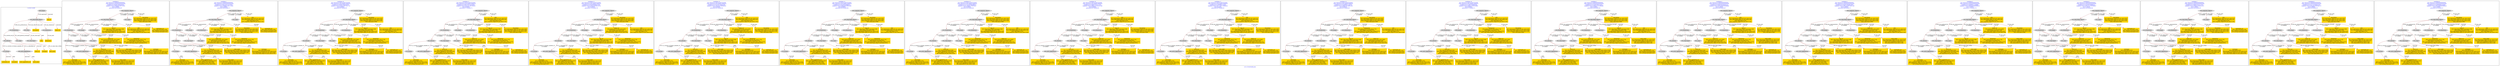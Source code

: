 digraph n0 {
fontcolor="blue"
remincross="true"
label="s12-s-19-artworks.json"
subgraph cluster_0 {
label="1-correct model"
n2[style="filled",color="white",fillcolor="lightgray",label="E12_Production1"];
n3[style="filled",color="white",fillcolor="lightgray",label="E21_Person1"];
n4[style="filled",color="white",fillcolor="lightgray",label="E55_Type1"];
n5[style="filled",color="white",fillcolor="lightgray",label="E52_Time-Span1"];
n6[style="filled",color="white",fillcolor="lightgray",label="E74_Group1"];
n7[style="filled",color="white",fillcolor="lightgray",label="E82_Actor_Appellation1"];
n8[shape="plaintext",style="filled",fillcolor="gold",label="artist_uri"];
n9[style="filled",color="white",fillcolor="lightgray",label="E22_Man-Made_Object1"];
n10[style="filled",color="white",fillcolor="lightgray",label="E35_Title1"];
n11[shape="plaintext",style="filled",fillcolor="gold",label="description"];
n12[style="filled",color="white",fillcolor="lightgray",label="E54_Dimension1"];
n13[shape="plaintext",style="filled",fillcolor="gold",label="object_uri"];
n14[shape="plaintext",style="filled",fillcolor="gold",label="title"];
n15[style="filled",color="white",fillcolor="lightgray",label="E38_Image1"];
n16[shape="plaintext",style="filled",fillcolor="gold",label="img_url"];
n17[shape="plaintext",style="filled",fillcolor="gold",label="date_made"];
n18[shape="plaintext",style="filled",fillcolor="gold",label="dimensions"];
n19[shape="plaintext",style="filled",fillcolor="gold",label="technique"];
n20[shape="plaintext",style="filled",fillcolor="gold",label="nationality_uri"];
n21[shape="plaintext",style="filled",fillcolor="gold",label="nationality"];
n22[shape="plaintext",style="filled",fillcolor="gold",label="artist_appellation_uri"];
n23[shape="plaintext",style="filled",fillcolor="gold",label="artist_name"];
}
subgraph cluster_1 {
label="candidate 0\nlink coherence:0.9090909090909091\nnode coherence:0.9545454545454546\nconfidence:0.4305927693455618\nmapping score:0.4894905190747832\ncost:21.99958\n-precision:0.64-recall:0.67"
n25[style="filled",color="white",fillcolor="lightgray",label="E12_Production1"];
n26[style="filled",color="white",fillcolor="lightgray",label="E21_Person1"];
n27[style="filled",color="white",fillcolor="lightgray",label="E52_Time-Span2"];
n28[style="filled",color="white",fillcolor="lightgray",label="E55_Type1"];
n29[style="filled",color="white",fillcolor="lightgray",label="E74_Group1"];
n30[style="filled",color="white",fillcolor="lightgray",label="E82_Actor_Appellation1"];
n31[style="filled",color="white",fillcolor="lightgray",label="E22_Man-Made_Object1"];
n32[style="filled",color="white",fillcolor="lightgray",label="E38_Image1"];
n33[style="filled",color="white",fillcolor="lightgray",label="E54_Dimension1"];
n34[style="filled",color="white",fillcolor="lightgray",label="E33_Linguistic_Object2"];
n35[style="filled",color="white",fillcolor="lightgray",label="E55_Type2"];
n36[shape="plaintext",style="filled",fillcolor="gold",label="technique\n[E55_Type,label,0.424]\n[E29_Design_or_Procedure,P3_has_note,0.414]\n[E73_Information_Object,P3_has_note,0.085]\n[E22_Man-Made_Object,P3_has_note,0.076]"];
n37[shape="plaintext",style="filled",fillcolor="gold",label="date_made\n[E52_Time-Span,P82_at_some_time_within,0.503]\n[E52_Time-Span,P82a_begin_of_the_begin,0.259]\n[E52_Time-Span,P82b_end_of_the_end,0.183]\n[E52_Time-Span,label,0.055]"];
n38[shape="plaintext",style="filled",fillcolor="gold",label="nationality_uri\n[E55_Type,classLink,0.349]\n[E57_Material,classLink,0.328]\n[E74_Group,classLink,0.323]"];
n39[shape="plaintext",style="filled",fillcolor="gold",label="nationality\n[E74_Group,label,0.345]\n[E33_Linguistic_Object,P3_has_note,0.235]\n[E73_Information_Object,P3_has_note,0.224]\n[E74_Group,classLink,0.197]"];
n40[shape="plaintext",style="filled",fillcolor="gold",label="description\n[E73_Information_Object,P3_has_note,0.367]\n[E22_Man-Made_Object,P3_has_note,0.306]\n[E33_Linguistic_Object,P3_has_note,0.259]\n[E35_Title,label,0.069]"];
n41[shape="plaintext",style="filled",fillcolor="gold",label="object_uri\n[E54_Dimension,P3_has_note,0.683]\n[E38_Image,classLink,0.136]\n[E22_Man-Made_Object,classLink,0.101]\n[E73_Information_Object,P3_has_note,0.08]"];
n42[shape="plaintext",style="filled",fillcolor="gold",label="dimensions\n[E54_Dimension,P3_has_note,0.778]\n[E38_Image,classLink,0.075]\n[E52_Time-Span,P82_at_some_time_within,0.074]\n[E22_Man-Made_Object,classLink,0.073]"];
n43[shape="plaintext",style="filled",fillcolor="gold",label="artist_appellation_uri\n[E82_Actor_Appellation,classLink,0.937]\n[E21_Person,classLink,0.058]\n[E30_Right,P3_has_note,0.003]\n[E8_Acquisition,P3_has_note,0.002]"];
n44[shape="plaintext",style="filled",fillcolor="gold",label="artist_name\n[E73_Information_Object,P3_has_note,0.318]\n[E22_Man-Made_Object,P3_has_note,0.27]\n[E82_Actor_Appellation,label,0.224]\n[E8_Acquisition,P3_has_note,0.188]"];
n45[shape="plaintext",style="filled",fillcolor="gold",label="artist_uri\n[E21_Person,classLink,0.556]\n[E82_Actor_Appellation,classLink,0.399]\n[E30_Right,P3_has_note,0.026]\n[E8_Acquisition,P3_has_note,0.019]"];
n46[shape="plaintext",style="filled",fillcolor="gold",label="img_url\n[E22_Man-Made_Object,classLink,0.396]\n[E38_Image,classLink,0.346]\n[E73_Information_Object,P3_has_note,0.132]\n[E22_Man-Made_Object,P3_has_note,0.125]"];
n47[shape="plaintext",style="filled",fillcolor="gold",label="title\n[E73_Information_Object,P3_has_note,0.32]\n[E22_Man-Made_Object,P3_has_note,0.26]\n[E35_Title,label,0.225]\n[E33_Linguistic_Object,P3_has_note,0.194]"];
}
subgraph cluster_2 {
label="candidate 1\nlink coherence:0.9090909090909091\nnode coherence:0.9545454545454546\nconfidence:0.42901543275470505\nmapping score:0.4889647402111643\ncost:21.99958\n-precision:0.68-recall:0.71"
n49[style="filled",color="white",fillcolor="lightgray",label="E12_Production1"];
n50[style="filled",color="white",fillcolor="lightgray",label="E21_Person1"];
n51[style="filled",color="white",fillcolor="lightgray",label="E52_Time-Span2"];
n52[style="filled",color="white",fillcolor="lightgray",label="E55_Type1"];
n53[style="filled",color="white",fillcolor="lightgray",label="E74_Group1"];
n54[style="filled",color="white",fillcolor="lightgray",label="E82_Actor_Appellation1"];
n55[style="filled",color="white",fillcolor="lightgray",label="E22_Man-Made_Object1"];
n56[style="filled",color="white",fillcolor="lightgray",label="E38_Image1"];
n57[style="filled",color="white",fillcolor="lightgray",label="E54_Dimension1"];
n58[style="filled",color="white",fillcolor="lightgray",label="E33_Linguistic_Object2"];
n59[style="filled",color="white",fillcolor="lightgray",label="E55_Type2"];
n60[shape="plaintext",style="filled",fillcolor="gold",label="technique\n[E55_Type,label,0.424]\n[E29_Design_or_Procedure,P3_has_note,0.414]\n[E73_Information_Object,P3_has_note,0.085]\n[E22_Man-Made_Object,P3_has_note,0.076]"];
n61[shape="plaintext",style="filled",fillcolor="gold",label="date_made\n[E52_Time-Span,P82_at_some_time_within,0.503]\n[E52_Time-Span,P82a_begin_of_the_begin,0.259]\n[E52_Time-Span,P82b_end_of_the_end,0.183]\n[E52_Time-Span,label,0.055]"];
n62[shape="plaintext",style="filled",fillcolor="gold",label="nationality_uri\n[E55_Type,classLink,0.349]\n[E57_Material,classLink,0.328]\n[E74_Group,classLink,0.323]"];
n63[shape="plaintext",style="filled",fillcolor="gold",label="nationality\n[E74_Group,label,0.345]\n[E33_Linguistic_Object,P3_has_note,0.235]\n[E73_Information_Object,P3_has_note,0.224]\n[E74_Group,classLink,0.197]"];
n64[shape="plaintext",style="filled",fillcolor="gold",label="title\n[E73_Information_Object,P3_has_note,0.32]\n[E22_Man-Made_Object,P3_has_note,0.26]\n[E35_Title,label,0.225]\n[E33_Linguistic_Object,P3_has_note,0.194]"];
n65[shape="plaintext",style="filled",fillcolor="gold",label="object_uri\n[E54_Dimension,P3_has_note,0.683]\n[E38_Image,classLink,0.136]\n[E22_Man-Made_Object,classLink,0.101]\n[E73_Information_Object,P3_has_note,0.08]"];
n66[shape="plaintext",style="filled",fillcolor="gold",label="dimensions\n[E54_Dimension,P3_has_note,0.778]\n[E38_Image,classLink,0.075]\n[E52_Time-Span,P82_at_some_time_within,0.074]\n[E22_Man-Made_Object,classLink,0.073]"];
n67[shape="plaintext",style="filled",fillcolor="gold",label="artist_appellation_uri\n[E82_Actor_Appellation,classLink,0.937]\n[E21_Person,classLink,0.058]\n[E30_Right,P3_has_note,0.003]\n[E8_Acquisition,P3_has_note,0.002]"];
n68[shape="plaintext",style="filled",fillcolor="gold",label="artist_name\n[E73_Information_Object,P3_has_note,0.318]\n[E22_Man-Made_Object,P3_has_note,0.27]\n[E82_Actor_Appellation,label,0.224]\n[E8_Acquisition,P3_has_note,0.188]"];
n69[shape="plaintext",style="filled",fillcolor="gold",label="artist_uri\n[E21_Person,classLink,0.556]\n[E82_Actor_Appellation,classLink,0.399]\n[E30_Right,P3_has_note,0.026]\n[E8_Acquisition,P3_has_note,0.019]"];
n70[shape="plaintext",style="filled",fillcolor="gold",label="img_url\n[E22_Man-Made_Object,classLink,0.396]\n[E38_Image,classLink,0.346]\n[E73_Information_Object,P3_has_note,0.132]\n[E22_Man-Made_Object,P3_has_note,0.125]"];
n71[shape="plaintext",style="filled",fillcolor="gold",label="description\n[E73_Information_Object,P3_has_note,0.367]\n[E22_Man-Made_Object,P3_has_note,0.306]\n[E33_Linguistic_Object,P3_has_note,0.259]\n[E35_Title,label,0.069]"];
}
subgraph cluster_3 {
label="candidate 10\nlink coherence:0.9047619047619048\nnode coherence:0.9523809523809523\nconfidence:0.4305927693455618\nmapping score:0.5026579072421714\ncost:20.99959\n-precision:0.67-recall:0.67"
n73[style="filled",color="white",fillcolor="lightgray",label="E12_Production1"];
n74[style="filled",color="white",fillcolor="lightgray",label="E21_Person1"];
n75[style="filled",color="white",fillcolor="lightgray",label="E52_Time-Span2"];
n76[style="filled",color="white",fillcolor="lightgray",label="E55_Type1"];
n77[style="filled",color="white",fillcolor="lightgray",label="E74_Group1"];
n78[style="filled",color="white",fillcolor="lightgray",label="E82_Actor_Appellation1"];
n79[style="filled",color="white",fillcolor="lightgray",label="E22_Man-Made_Object1"];
n80[style="filled",color="white",fillcolor="lightgray",label="E38_Image1"];
n81[style="filled",color="white",fillcolor="lightgray",label="E54_Dimension1"];
n82[style="filled",color="white",fillcolor="lightgray",label="E33_Linguistic_Object2"];
n83[shape="plaintext",style="filled",fillcolor="gold",label="technique\n[E55_Type,label,0.424]\n[E29_Design_or_Procedure,P3_has_note,0.414]\n[E73_Information_Object,P3_has_note,0.085]\n[E22_Man-Made_Object,P3_has_note,0.076]"];
n84[shape="plaintext",style="filled",fillcolor="gold",label="date_made\n[E52_Time-Span,P82_at_some_time_within,0.503]\n[E52_Time-Span,P82a_begin_of_the_begin,0.259]\n[E52_Time-Span,P82b_end_of_the_end,0.183]\n[E52_Time-Span,label,0.055]"];
n85[shape="plaintext",style="filled",fillcolor="gold",label="nationality\n[E74_Group,label,0.345]\n[E33_Linguistic_Object,P3_has_note,0.235]\n[E73_Information_Object,P3_has_note,0.224]\n[E74_Group,classLink,0.197]"];
n86[shape="plaintext",style="filled",fillcolor="gold",label="description\n[E73_Information_Object,P3_has_note,0.367]\n[E22_Man-Made_Object,P3_has_note,0.306]\n[E33_Linguistic_Object,P3_has_note,0.259]\n[E35_Title,label,0.069]"];
n87[shape="plaintext",style="filled",fillcolor="gold",label="object_uri\n[E54_Dimension,P3_has_note,0.683]\n[E38_Image,classLink,0.136]\n[E22_Man-Made_Object,classLink,0.101]\n[E73_Information_Object,P3_has_note,0.08]"];
n88[shape="plaintext",style="filled",fillcolor="gold",label="dimensions\n[E54_Dimension,P3_has_note,0.778]\n[E38_Image,classLink,0.075]\n[E52_Time-Span,P82_at_some_time_within,0.074]\n[E22_Man-Made_Object,classLink,0.073]"];
n89[shape="plaintext",style="filled",fillcolor="gold",label="artist_appellation_uri\n[E82_Actor_Appellation,classLink,0.937]\n[E21_Person,classLink,0.058]\n[E30_Right,P3_has_note,0.003]\n[E8_Acquisition,P3_has_note,0.002]"];
n90[shape="plaintext",style="filled",fillcolor="gold",label="nationality_uri\n[E55_Type,classLink,0.349]\n[E57_Material,classLink,0.328]\n[E74_Group,classLink,0.323]"];
n91[shape="plaintext",style="filled",fillcolor="gold",label="artist_name\n[E73_Information_Object,P3_has_note,0.318]\n[E22_Man-Made_Object,P3_has_note,0.27]\n[E82_Actor_Appellation,label,0.224]\n[E8_Acquisition,P3_has_note,0.188]"];
n92[shape="plaintext",style="filled",fillcolor="gold",label="artist_uri\n[E21_Person,classLink,0.556]\n[E82_Actor_Appellation,classLink,0.399]\n[E30_Right,P3_has_note,0.026]\n[E8_Acquisition,P3_has_note,0.019]"];
n93[shape="plaintext",style="filled",fillcolor="gold",label="img_url\n[E22_Man-Made_Object,classLink,0.396]\n[E38_Image,classLink,0.346]\n[E73_Information_Object,P3_has_note,0.132]\n[E22_Man-Made_Object,P3_has_note,0.125]"];
n94[shape="plaintext",style="filled",fillcolor="gold",label="title\n[E73_Information_Object,P3_has_note,0.32]\n[E22_Man-Made_Object,P3_has_note,0.26]\n[E35_Title,label,0.225]\n[E33_Linguistic_Object,P3_has_note,0.194]"];
}
subgraph cluster_4 {
label="candidate 11\nlink coherence:0.9047619047619048\nnode coherence:0.9523809523809523\nconfidence:0.42901543275470505\nmapping score:0.5021321283785525\ncost:20.99959\n-precision:0.71-recall:0.71"
n96[style="filled",color="white",fillcolor="lightgray",label="E12_Production1"];
n97[style="filled",color="white",fillcolor="lightgray",label="E21_Person1"];
n98[style="filled",color="white",fillcolor="lightgray",label="E52_Time-Span2"];
n99[style="filled",color="white",fillcolor="lightgray",label="E55_Type1"];
n100[style="filled",color="white",fillcolor="lightgray",label="E74_Group1"];
n101[style="filled",color="white",fillcolor="lightgray",label="E82_Actor_Appellation1"];
n102[style="filled",color="white",fillcolor="lightgray",label="E22_Man-Made_Object1"];
n103[style="filled",color="white",fillcolor="lightgray",label="E38_Image1"];
n104[style="filled",color="white",fillcolor="lightgray",label="E54_Dimension1"];
n105[style="filled",color="white",fillcolor="lightgray",label="E33_Linguistic_Object2"];
n106[shape="plaintext",style="filled",fillcolor="gold",label="technique\n[E55_Type,label,0.424]\n[E29_Design_or_Procedure,P3_has_note,0.414]\n[E73_Information_Object,P3_has_note,0.085]\n[E22_Man-Made_Object,P3_has_note,0.076]"];
n107[shape="plaintext",style="filled",fillcolor="gold",label="date_made\n[E52_Time-Span,P82_at_some_time_within,0.503]\n[E52_Time-Span,P82a_begin_of_the_begin,0.259]\n[E52_Time-Span,P82b_end_of_the_end,0.183]\n[E52_Time-Span,label,0.055]"];
n108[shape="plaintext",style="filled",fillcolor="gold",label="nationality\n[E74_Group,label,0.345]\n[E33_Linguistic_Object,P3_has_note,0.235]\n[E73_Information_Object,P3_has_note,0.224]\n[E74_Group,classLink,0.197]"];
n109[shape="plaintext",style="filled",fillcolor="gold",label="title\n[E73_Information_Object,P3_has_note,0.32]\n[E22_Man-Made_Object,P3_has_note,0.26]\n[E35_Title,label,0.225]\n[E33_Linguistic_Object,P3_has_note,0.194]"];
n110[shape="plaintext",style="filled",fillcolor="gold",label="object_uri\n[E54_Dimension,P3_has_note,0.683]\n[E38_Image,classLink,0.136]\n[E22_Man-Made_Object,classLink,0.101]\n[E73_Information_Object,P3_has_note,0.08]"];
n111[shape="plaintext",style="filled",fillcolor="gold",label="dimensions\n[E54_Dimension,P3_has_note,0.778]\n[E38_Image,classLink,0.075]\n[E52_Time-Span,P82_at_some_time_within,0.074]\n[E22_Man-Made_Object,classLink,0.073]"];
n112[shape="plaintext",style="filled",fillcolor="gold",label="artist_appellation_uri\n[E82_Actor_Appellation,classLink,0.937]\n[E21_Person,classLink,0.058]\n[E30_Right,P3_has_note,0.003]\n[E8_Acquisition,P3_has_note,0.002]"];
n113[shape="plaintext",style="filled",fillcolor="gold",label="nationality_uri\n[E55_Type,classLink,0.349]\n[E57_Material,classLink,0.328]\n[E74_Group,classLink,0.323]"];
n114[shape="plaintext",style="filled",fillcolor="gold",label="artist_name\n[E73_Information_Object,P3_has_note,0.318]\n[E22_Man-Made_Object,P3_has_note,0.27]\n[E82_Actor_Appellation,label,0.224]\n[E8_Acquisition,P3_has_note,0.188]"];
n115[shape="plaintext",style="filled",fillcolor="gold",label="artist_uri\n[E21_Person,classLink,0.556]\n[E82_Actor_Appellation,classLink,0.399]\n[E30_Right,P3_has_note,0.026]\n[E8_Acquisition,P3_has_note,0.019]"];
n116[shape="plaintext",style="filled",fillcolor="gold",label="img_url\n[E22_Man-Made_Object,classLink,0.396]\n[E38_Image,classLink,0.346]\n[E73_Information_Object,P3_has_note,0.132]\n[E22_Man-Made_Object,P3_has_note,0.125]"];
n117[shape="plaintext",style="filled",fillcolor="gold",label="description\n[E73_Information_Object,P3_has_note,0.367]\n[E22_Man-Made_Object,P3_has_note,0.306]\n[E33_Linguistic_Object,P3_has_note,0.259]\n[E35_Title,label,0.069]"];
}
subgraph cluster_5 {
label="candidate 12\nlink coherence:0.9047619047619048\nnode coherence:0.9523809523809523\nconfidence:0.42355064908527046\nmapping score:0.5003105338220742\ncost:20.99959\n-precision:0.76-recall:0.76"
n119[style="filled",color="white",fillcolor="lightgray",label="E12_Production1"];
n120[style="filled",color="white",fillcolor="lightgray",label="E21_Person1"];
n121[style="filled",color="white",fillcolor="lightgray",label="E52_Time-Span2"];
n122[style="filled",color="white",fillcolor="lightgray",label="E55_Type1"];
n123[style="filled",color="white",fillcolor="lightgray",label="E74_Group1"];
n124[style="filled",color="white",fillcolor="lightgray",label="E82_Actor_Appellation1"];
n125[style="filled",color="white",fillcolor="lightgray",label="E22_Man-Made_Object1"];
n126[style="filled",color="white",fillcolor="lightgray",label="E38_Image1"];
n127[style="filled",color="white",fillcolor="lightgray",label="E54_Dimension1"];
n128[style="filled",color="white",fillcolor="lightgray",label="E33_Linguistic_Object2"];
n129[shape="plaintext",style="filled",fillcolor="gold",label="technique\n[E55_Type,label,0.424]\n[E29_Design_or_Procedure,P3_has_note,0.414]\n[E73_Information_Object,P3_has_note,0.085]\n[E22_Man-Made_Object,P3_has_note,0.076]"];
n130[shape="plaintext",style="filled",fillcolor="gold",label="date_made\n[E52_Time-Span,P82_at_some_time_within,0.503]\n[E52_Time-Span,P82a_begin_of_the_begin,0.259]\n[E52_Time-Span,P82b_end_of_the_end,0.183]\n[E52_Time-Span,label,0.055]"];
n131[shape="plaintext",style="filled",fillcolor="gold",label="nationality\n[E74_Group,label,0.345]\n[E33_Linguistic_Object,P3_has_note,0.235]\n[E73_Information_Object,P3_has_note,0.224]\n[E74_Group,classLink,0.197]"];
n132[shape="plaintext",style="filled",fillcolor="gold",label="description\n[E73_Information_Object,P3_has_note,0.367]\n[E22_Man-Made_Object,P3_has_note,0.306]\n[E33_Linguistic_Object,P3_has_note,0.259]\n[E35_Title,label,0.069]"];
n133[shape="plaintext",style="filled",fillcolor="gold",label="img_url\n[E22_Man-Made_Object,classLink,0.396]\n[E38_Image,classLink,0.346]\n[E73_Information_Object,P3_has_note,0.132]\n[E22_Man-Made_Object,P3_has_note,0.125]"];
n134[shape="plaintext",style="filled",fillcolor="gold",label="dimensions\n[E54_Dimension,P3_has_note,0.778]\n[E38_Image,classLink,0.075]\n[E52_Time-Span,P82_at_some_time_within,0.074]\n[E22_Man-Made_Object,classLink,0.073]"];
n135[shape="plaintext",style="filled",fillcolor="gold",label="artist_appellation_uri\n[E82_Actor_Appellation,classLink,0.937]\n[E21_Person,classLink,0.058]\n[E30_Right,P3_has_note,0.003]\n[E8_Acquisition,P3_has_note,0.002]"];
n136[shape="plaintext",style="filled",fillcolor="gold",label="nationality_uri\n[E55_Type,classLink,0.349]\n[E57_Material,classLink,0.328]\n[E74_Group,classLink,0.323]"];
n137[shape="plaintext",style="filled",fillcolor="gold",label="artist_name\n[E73_Information_Object,P3_has_note,0.318]\n[E22_Man-Made_Object,P3_has_note,0.27]\n[E82_Actor_Appellation,label,0.224]\n[E8_Acquisition,P3_has_note,0.188]"];
n138[shape="plaintext",style="filled",fillcolor="gold",label="artist_uri\n[E21_Person,classLink,0.556]\n[E82_Actor_Appellation,classLink,0.399]\n[E30_Right,P3_has_note,0.026]\n[E8_Acquisition,P3_has_note,0.019]"];
n139[shape="plaintext",style="filled",fillcolor="gold",label="object_uri\n[E54_Dimension,P3_has_note,0.683]\n[E38_Image,classLink,0.136]\n[E22_Man-Made_Object,classLink,0.101]\n[E73_Information_Object,P3_has_note,0.08]"];
n140[shape="plaintext",style="filled",fillcolor="gold",label="title\n[E73_Information_Object,P3_has_note,0.32]\n[E22_Man-Made_Object,P3_has_note,0.26]\n[E35_Title,label,0.225]\n[E33_Linguistic_Object,P3_has_note,0.194]"];
}
subgraph cluster_6 {
label="candidate 13\nlink coherence:0.9047619047619048\nnode coherence:0.9523809523809523\nconfidence:0.42197331249441367\nmapping score:0.4997847549584553\ncost:20.99959\n-precision:0.81-recall:0.81"
n142[style="filled",color="white",fillcolor="lightgray",label="E12_Production1"];
n143[style="filled",color="white",fillcolor="lightgray",label="E21_Person1"];
n144[style="filled",color="white",fillcolor="lightgray",label="E52_Time-Span2"];
n145[style="filled",color="white",fillcolor="lightgray",label="E55_Type1"];
n146[style="filled",color="white",fillcolor="lightgray",label="E74_Group1"];
n147[style="filled",color="white",fillcolor="lightgray",label="E82_Actor_Appellation1"];
n148[style="filled",color="white",fillcolor="lightgray",label="E22_Man-Made_Object1"];
n149[style="filled",color="white",fillcolor="lightgray",label="E38_Image1"];
n150[style="filled",color="white",fillcolor="lightgray",label="E54_Dimension1"];
n151[style="filled",color="white",fillcolor="lightgray",label="E33_Linguistic_Object2"];
n152[shape="plaintext",style="filled",fillcolor="gold",label="technique\n[E55_Type,label,0.424]\n[E29_Design_or_Procedure,P3_has_note,0.414]\n[E73_Information_Object,P3_has_note,0.085]\n[E22_Man-Made_Object,P3_has_note,0.076]"];
n153[shape="plaintext",style="filled",fillcolor="gold",label="date_made\n[E52_Time-Span,P82_at_some_time_within,0.503]\n[E52_Time-Span,P82a_begin_of_the_begin,0.259]\n[E52_Time-Span,P82b_end_of_the_end,0.183]\n[E52_Time-Span,label,0.055]"];
n154[shape="plaintext",style="filled",fillcolor="gold",label="nationality\n[E74_Group,label,0.345]\n[E33_Linguistic_Object,P3_has_note,0.235]\n[E73_Information_Object,P3_has_note,0.224]\n[E74_Group,classLink,0.197]"];
n155[shape="plaintext",style="filled",fillcolor="gold",label="title\n[E73_Information_Object,P3_has_note,0.32]\n[E22_Man-Made_Object,P3_has_note,0.26]\n[E35_Title,label,0.225]\n[E33_Linguistic_Object,P3_has_note,0.194]"];
n156[shape="plaintext",style="filled",fillcolor="gold",label="img_url\n[E22_Man-Made_Object,classLink,0.396]\n[E38_Image,classLink,0.346]\n[E73_Information_Object,P3_has_note,0.132]\n[E22_Man-Made_Object,P3_has_note,0.125]"];
n157[shape="plaintext",style="filled",fillcolor="gold",label="dimensions\n[E54_Dimension,P3_has_note,0.778]\n[E38_Image,classLink,0.075]\n[E52_Time-Span,P82_at_some_time_within,0.074]\n[E22_Man-Made_Object,classLink,0.073]"];
n158[shape="plaintext",style="filled",fillcolor="gold",label="artist_appellation_uri\n[E82_Actor_Appellation,classLink,0.937]\n[E21_Person,classLink,0.058]\n[E30_Right,P3_has_note,0.003]\n[E8_Acquisition,P3_has_note,0.002]"];
n159[shape="plaintext",style="filled",fillcolor="gold",label="nationality_uri\n[E55_Type,classLink,0.349]\n[E57_Material,classLink,0.328]\n[E74_Group,classLink,0.323]"];
n160[shape="plaintext",style="filled",fillcolor="gold",label="artist_name\n[E73_Information_Object,P3_has_note,0.318]\n[E22_Man-Made_Object,P3_has_note,0.27]\n[E82_Actor_Appellation,label,0.224]\n[E8_Acquisition,P3_has_note,0.188]"];
n161[shape="plaintext",style="filled",fillcolor="gold",label="artist_uri\n[E21_Person,classLink,0.556]\n[E82_Actor_Appellation,classLink,0.399]\n[E30_Right,P3_has_note,0.026]\n[E8_Acquisition,P3_has_note,0.019]"];
n162[shape="plaintext",style="filled",fillcolor="gold",label="object_uri\n[E54_Dimension,P3_has_note,0.683]\n[E38_Image,classLink,0.136]\n[E22_Man-Made_Object,classLink,0.101]\n[E73_Information_Object,P3_has_note,0.08]"];
n163[shape="plaintext",style="filled",fillcolor="gold",label="description\n[E73_Information_Object,P3_has_note,0.367]\n[E22_Man-Made_Object,P3_has_note,0.306]\n[E33_Linguistic_Object,P3_has_note,0.259]\n[E35_Title,label,0.069]"];
}
subgraph cluster_7 {
label="candidate 14\nlink coherence:0.9047619047619048\nnode coherence:0.9523809523809523\nconfidence:0.4182405526986313\nmapping score:0.4985405016931945\ncost:20.99959\n-precision:0.62-recall:0.62"
n165[style="filled",color="white",fillcolor="lightgray",label="E12_Production1"];
n166[style="filled",color="white",fillcolor="lightgray",label="E21_Person1"];
n167[style="filled",color="white",fillcolor="lightgray",label="E52_Time-Span2"];
n168[style="filled",color="white",fillcolor="lightgray",label="E55_Type1"];
n169[style="filled",color="white",fillcolor="lightgray",label="E74_Group1"];
n170[style="filled",color="white",fillcolor="lightgray",label="E82_Actor_Appellation1"];
n171[style="filled",color="white",fillcolor="lightgray",label="E22_Man-Made_Object1"];
n172[style="filled",color="white",fillcolor="lightgray",label="E38_Image1"];
n173[style="filled",color="white",fillcolor="lightgray",label="E54_Dimension1"];
n174[style="filled",color="white",fillcolor="lightgray",label="E33_Linguistic_Object2"];
n175[shape="plaintext",style="filled",fillcolor="gold",label="technique\n[E55_Type,label,0.424]\n[E29_Design_or_Procedure,P3_has_note,0.414]\n[E73_Information_Object,P3_has_note,0.085]\n[E22_Man-Made_Object,P3_has_note,0.076]"];
n176[shape="plaintext",style="filled",fillcolor="gold",label="date_made\n[E52_Time-Span,P82_at_some_time_within,0.503]\n[E52_Time-Span,P82a_begin_of_the_begin,0.259]\n[E52_Time-Span,P82b_end_of_the_end,0.183]\n[E52_Time-Span,label,0.055]"];
n177[shape="plaintext",style="filled",fillcolor="gold",label="description\n[E73_Information_Object,P3_has_note,0.367]\n[E22_Man-Made_Object,P3_has_note,0.306]\n[E33_Linguistic_Object,P3_has_note,0.259]\n[E35_Title,label,0.069]"];
n178[shape="plaintext",style="filled",fillcolor="gold",label="object_uri\n[E54_Dimension,P3_has_note,0.683]\n[E38_Image,classLink,0.136]\n[E22_Man-Made_Object,classLink,0.101]\n[E73_Information_Object,P3_has_note,0.08]"];
n179[shape="plaintext",style="filled",fillcolor="gold",label="dimensions\n[E54_Dimension,P3_has_note,0.778]\n[E38_Image,classLink,0.075]\n[E52_Time-Span,P82_at_some_time_within,0.074]\n[E22_Man-Made_Object,classLink,0.073]"];
n180[shape="plaintext",style="filled",fillcolor="gold",label="artist_appellation_uri\n[E82_Actor_Appellation,classLink,0.937]\n[E21_Person,classLink,0.058]\n[E30_Right,P3_has_note,0.003]\n[E8_Acquisition,P3_has_note,0.002]"];
n181[shape="plaintext",style="filled",fillcolor="gold",label="nationality_uri\n[E55_Type,classLink,0.349]\n[E57_Material,classLink,0.328]\n[E74_Group,classLink,0.323]"];
n182[shape="plaintext",style="filled",fillcolor="gold",label="artist_name\n[E73_Information_Object,P3_has_note,0.318]\n[E22_Man-Made_Object,P3_has_note,0.27]\n[E82_Actor_Appellation,label,0.224]\n[E8_Acquisition,P3_has_note,0.188]"];
n183[shape="plaintext",style="filled",fillcolor="gold",label="artist_uri\n[E21_Person,classLink,0.556]\n[E82_Actor_Appellation,classLink,0.399]\n[E30_Right,P3_has_note,0.026]\n[E8_Acquisition,P3_has_note,0.019]"];
n184[shape="plaintext",style="filled",fillcolor="gold",label="img_url\n[E22_Man-Made_Object,classLink,0.396]\n[E38_Image,classLink,0.346]\n[E73_Information_Object,P3_has_note,0.132]\n[E22_Man-Made_Object,P3_has_note,0.125]"];
n185[shape="plaintext",style="filled",fillcolor="gold",label="title\n[E73_Information_Object,P3_has_note,0.32]\n[E22_Man-Made_Object,P3_has_note,0.26]\n[E35_Title,label,0.225]\n[E33_Linguistic_Object,P3_has_note,0.194]"];
n186[shape="plaintext",style="filled",fillcolor="gold",label="nationality\n[E74_Group,label,0.345]\n[E33_Linguistic_Object,P3_has_note,0.235]\n[E73_Information_Object,P3_has_note,0.224]\n[E74_Group,classLink,0.197]"];
}
subgraph cluster_8 {
label="candidate 15\nlink coherence:0.9047619047619048\nnode coherence:0.9523809523809523\nconfidence:0.41752429769268873\nmapping score:0.498301750024547\ncost:20.99959\n-precision:0.62-recall:0.62"
n188[style="filled",color="white",fillcolor="lightgray",label="E12_Production1"];
n189[style="filled",color="white",fillcolor="lightgray",label="E21_Person1"];
n190[style="filled",color="white",fillcolor="lightgray",label="E52_Time-Span2"];
n191[style="filled",color="white",fillcolor="lightgray",label="E55_Type1"];
n192[style="filled",color="white",fillcolor="lightgray",label="E74_Group1"];
n193[style="filled",color="white",fillcolor="lightgray",label="E82_Actor_Appellation1"];
n194[style="filled",color="white",fillcolor="lightgray",label="E22_Man-Made_Object1"];
n195[style="filled",color="white",fillcolor="lightgray",label="E38_Image1"];
n196[style="filled",color="white",fillcolor="lightgray",label="E54_Dimension1"];
n197[style="filled",color="white",fillcolor="lightgray",label="E33_Linguistic_Object2"];
n198[shape="plaintext",style="filled",fillcolor="gold",label="technique\n[E55_Type,label,0.424]\n[E29_Design_or_Procedure,P3_has_note,0.414]\n[E73_Information_Object,P3_has_note,0.085]\n[E22_Man-Made_Object,P3_has_note,0.076]"];
n199[shape="plaintext",style="filled",fillcolor="gold",label="date_made\n[E52_Time-Span,P82_at_some_time_within,0.503]\n[E52_Time-Span,P82a_begin_of_the_begin,0.259]\n[E52_Time-Span,P82b_end_of_the_end,0.183]\n[E52_Time-Span,label,0.055]"];
n200[shape="plaintext",style="filled",fillcolor="gold",label="nationality\n[E74_Group,label,0.345]\n[E33_Linguistic_Object,P3_has_note,0.235]\n[E73_Information_Object,P3_has_note,0.224]\n[E74_Group,classLink,0.197]"];
n201[shape="plaintext",style="filled",fillcolor="gold",label="description\n[E73_Information_Object,P3_has_note,0.367]\n[E22_Man-Made_Object,P3_has_note,0.306]\n[E33_Linguistic_Object,P3_has_note,0.259]\n[E35_Title,label,0.069]"];
n202[shape="plaintext",style="filled",fillcolor="gold",label="dimensions\n[E54_Dimension,P3_has_note,0.778]\n[E38_Image,classLink,0.075]\n[E52_Time-Span,P82_at_some_time_within,0.074]\n[E22_Man-Made_Object,classLink,0.073]"];
n203[shape="plaintext",style="filled",fillcolor="gold",label="object_uri\n[E54_Dimension,P3_has_note,0.683]\n[E38_Image,classLink,0.136]\n[E22_Man-Made_Object,classLink,0.101]\n[E73_Information_Object,P3_has_note,0.08]"];
n204[shape="plaintext",style="filled",fillcolor="gold",label="artist_appellation_uri\n[E82_Actor_Appellation,classLink,0.937]\n[E21_Person,classLink,0.058]\n[E30_Right,P3_has_note,0.003]\n[E8_Acquisition,P3_has_note,0.002]"];
n205[shape="plaintext",style="filled",fillcolor="gold",label="nationality_uri\n[E55_Type,classLink,0.349]\n[E57_Material,classLink,0.328]\n[E74_Group,classLink,0.323]"];
n206[shape="plaintext",style="filled",fillcolor="gold",label="artist_name\n[E73_Information_Object,P3_has_note,0.318]\n[E22_Man-Made_Object,P3_has_note,0.27]\n[E82_Actor_Appellation,label,0.224]\n[E8_Acquisition,P3_has_note,0.188]"];
n207[shape="plaintext",style="filled",fillcolor="gold",label="artist_uri\n[E21_Person,classLink,0.556]\n[E82_Actor_Appellation,classLink,0.399]\n[E30_Right,P3_has_note,0.026]\n[E8_Acquisition,P3_has_note,0.019]"];
n208[shape="plaintext",style="filled",fillcolor="gold",label="img_url\n[E22_Man-Made_Object,classLink,0.396]\n[E38_Image,classLink,0.346]\n[E73_Information_Object,P3_has_note,0.132]\n[E22_Man-Made_Object,P3_has_note,0.125]"];
n209[shape="plaintext",style="filled",fillcolor="gold",label="title\n[E73_Information_Object,P3_has_note,0.32]\n[E22_Man-Made_Object,P3_has_note,0.26]\n[E35_Title,label,0.225]\n[E33_Linguistic_Object,P3_has_note,0.194]"];
}
subgraph cluster_9 {
label="candidate 16\nlink coherence:0.9047619047619048\nnode coherence:0.9523809523809523\nconfidence:0.41666321610777457\nmapping score:0.49801472282957565\ncost:20.99959\n-precision:0.67-recall:0.67"
n211[style="filled",color="white",fillcolor="lightgray",label="E12_Production1"];
n212[style="filled",color="white",fillcolor="lightgray",label="E21_Person1"];
n213[style="filled",color="white",fillcolor="lightgray",label="E52_Time-Span2"];
n214[style="filled",color="white",fillcolor="lightgray",label="E55_Type1"];
n215[style="filled",color="white",fillcolor="lightgray",label="E74_Group1"];
n216[style="filled",color="white",fillcolor="lightgray",label="E82_Actor_Appellation1"];
n217[style="filled",color="white",fillcolor="lightgray",label="E22_Man-Made_Object1"];
n218[style="filled",color="white",fillcolor="lightgray",label="E38_Image1"];
n219[style="filled",color="white",fillcolor="lightgray",label="E54_Dimension1"];
n220[style="filled",color="white",fillcolor="lightgray",label="E33_Linguistic_Object2"];
n221[shape="plaintext",style="filled",fillcolor="gold",label="technique\n[E55_Type,label,0.424]\n[E29_Design_or_Procedure,P3_has_note,0.414]\n[E73_Information_Object,P3_has_note,0.085]\n[E22_Man-Made_Object,P3_has_note,0.076]"];
n222[shape="plaintext",style="filled",fillcolor="gold",label="date_made\n[E52_Time-Span,P82_at_some_time_within,0.503]\n[E52_Time-Span,P82a_begin_of_the_begin,0.259]\n[E52_Time-Span,P82b_end_of_the_end,0.183]\n[E52_Time-Span,label,0.055]"];
n223[shape="plaintext",style="filled",fillcolor="gold",label="title\n[E73_Information_Object,P3_has_note,0.32]\n[E22_Man-Made_Object,P3_has_note,0.26]\n[E35_Title,label,0.225]\n[E33_Linguistic_Object,P3_has_note,0.194]"];
n224[shape="plaintext",style="filled",fillcolor="gold",label="object_uri\n[E54_Dimension,P3_has_note,0.683]\n[E38_Image,classLink,0.136]\n[E22_Man-Made_Object,classLink,0.101]\n[E73_Information_Object,P3_has_note,0.08]"];
n225[shape="plaintext",style="filled",fillcolor="gold",label="dimensions\n[E54_Dimension,P3_has_note,0.778]\n[E38_Image,classLink,0.075]\n[E52_Time-Span,P82_at_some_time_within,0.074]\n[E22_Man-Made_Object,classLink,0.073]"];
n226[shape="plaintext",style="filled",fillcolor="gold",label="artist_appellation_uri\n[E82_Actor_Appellation,classLink,0.937]\n[E21_Person,classLink,0.058]\n[E30_Right,P3_has_note,0.003]\n[E8_Acquisition,P3_has_note,0.002]"];
n227[shape="plaintext",style="filled",fillcolor="gold",label="nationality_uri\n[E55_Type,classLink,0.349]\n[E57_Material,classLink,0.328]\n[E74_Group,classLink,0.323]"];
n228[shape="plaintext",style="filled",fillcolor="gold",label="artist_name\n[E73_Information_Object,P3_has_note,0.318]\n[E22_Man-Made_Object,P3_has_note,0.27]\n[E82_Actor_Appellation,label,0.224]\n[E8_Acquisition,P3_has_note,0.188]"];
n229[shape="plaintext",style="filled",fillcolor="gold",label="artist_uri\n[E21_Person,classLink,0.556]\n[E82_Actor_Appellation,classLink,0.399]\n[E30_Right,P3_has_note,0.026]\n[E8_Acquisition,P3_has_note,0.019]"];
n230[shape="plaintext",style="filled",fillcolor="gold",label="img_url\n[E22_Man-Made_Object,classLink,0.396]\n[E38_Image,classLink,0.346]\n[E73_Information_Object,P3_has_note,0.132]\n[E22_Man-Made_Object,P3_has_note,0.125]"];
n231[shape="plaintext",style="filled",fillcolor="gold",label="description\n[E73_Information_Object,P3_has_note,0.367]\n[E22_Man-Made_Object,P3_has_note,0.306]\n[E33_Linguistic_Object,P3_has_note,0.259]\n[E35_Title,label,0.069]"];
n232[shape="plaintext",style="filled",fillcolor="gold",label="nationality\n[E74_Group,label,0.345]\n[E33_Linguistic_Object,P3_has_note,0.235]\n[E73_Information_Object,P3_has_note,0.224]\n[E74_Group,classLink,0.197]"];
}
subgraph cluster_10 {
label="candidate 17\nlink coherence:0.9047619047619048\nnode coherence:0.9523809523809523\nconfidence:0.415946961101832\nmapping score:0.49777597116092814\ncost:20.99959\n-precision:0.67-recall:0.67"
n234[style="filled",color="white",fillcolor="lightgray",label="E12_Production1"];
n235[style="filled",color="white",fillcolor="lightgray",label="E21_Person1"];
n236[style="filled",color="white",fillcolor="lightgray",label="E52_Time-Span2"];
n237[style="filled",color="white",fillcolor="lightgray",label="E55_Type1"];
n238[style="filled",color="white",fillcolor="lightgray",label="E74_Group1"];
n239[style="filled",color="white",fillcolor="lightgray",label="E82_Actor_Appellation1"];
n240[style="filled",color="white",fillcolor="lightgray",label="E22_Man-Made_Object1"];
n241[style="filled",color="white",fillcolor="lightgray",label="E38_Image1"];
n242[style="filled",color="white",fillcolor="lightgray",label="E54_Dimension1"];
n243[style="filled",color="white",fillcolor="lightgray",label="E33_Linguistic_Object2"];
n244[shape="plaintext",style="filled",fillcolor="gold",label="technique\n[E55_Type,label,0.424]\n[E29_Design_or_Procedure,P3_has_note,0.414]\n[E73_Information_Object,P3_has_note,0.085]\n[E22_Man-Made_Object,P3_has_note,0.076]"];
n245[shape="plaintext",style="filled",fillcolor="gold",label="date_made\n[E52_Time-Span,P82_at_some_time_within,0.503]\n[E52_Time-Span,P82a_begin_of_the_begin,0.259]\n[E52_Time-Span,P82b_end_of_the_end,0.183]\n[E52_Time-Span,label,0.055]"];
n246[shape="plaintext",style="filled",fillcolor="gold",label="nationality\n[E74_Group,label,0.345]\n[E33_Linguistic_Object,P3_has_note,0.235]\n[E73_Information_Object,P3_has_note,0.224]\n[E74_Group,classLink,0.197]"];
n247[shape="plaintext",style="filled",fillcolor="gold",label="title\n[E73_Information_Object,P3_has_note,0.32]\n[E22_Man-Made_Object,P3_has_note,0.26]\n[E35_Title,label,0.225]\n[E33_Linguistic_Object,P3_has_note,0.194]"];
n248[shape="plaintext",style="filled",fillcolor="gold",label="dimensions\n[E54_Dimension,P3_has_note,0.778]\n[E38_Image,classLink,0.075]\n[E52_Time-Span,P82_at_some_time_within,0.074]\n[E22_Man-Made_Object,classLink,0.073]"];
n249[shape="plaintext",style="filled",fillcolor="gold",label="object_uri\n[E54_Dimension,P3_has_note,0.683]\n[E38_Image,classLink,0.136]\n[E22_Man-Made_Object,classLink,0.101]\n[E73_Information_Object,P3_has_note,0.08]"];
n250[shape="plaintext",style="filled",fillcolor="gold",label="artist_appellation_uri\n[E82_Actor_Appellation,classLink,0.937]\n[E21_Person,classLink,0.058]\n[E30_Right,P3_has_note,0.003]\n[E8_Acquisition,P3_has_note,0.002]"];
n251[shape="plaintext",style="filled",fillcolor="gold",label="nationality_uri\n[E55_Type,classLink,0.349]\n[E57_Material,classLink,0.328]\n[E74_Group,classLink,0.323]"];
n252[shape="plaintext",style="filled",fillcolor="gold",label="artist_name\n[E73_Information_Object,P3_has_note,0.318]\n[E22_Man-Made_Object,P3_has_note,0.27]\n[E82_Actor_Appellation,label,0.224]\n[E8_Acquisition,P3_has_note,0.188]"];
n253[shape="plaintext",style="filled",fillcolor="gold",label="artist_uri\n[E21_Person,classLink,0.556]\n[E82_Actor_Appellation,classLink,0.399]\n[E30_Right,P3_has_note,0.026]\n[E8_Acquisition,P3_has_note,0.019]"];
n254[shape="plaintext",style="filled",fillcolor="gold",label="img_url\n[E22_Man-Made_Object,classLink,0.396]\n[E38_Image,classLink,0.346]\n[E73_Information_Object,P3_has_note,0.132]\n[E22_Man-Made_Object,P3_has_note,0.125]"];
n255[shape="plaintext",style="filled",fillcolor="gold",label="description\n[E73_Information_Object,P3_has_note,0.367]\n[E22_Man-Made_Object,P3_has_note,0.306]\n[E33_Linguistic_Object,P3_has_note,0.259]\n[E35_Title,label,0.069]"];
}
subgraph cluster_11 {
label="candidate 18\nlink coherence:0.9047619047619048\nnode coherence:0.9523809523809523\nconfidence:0.41323808027740233\nmapping score:0.4968730108861182\ncost:20.99959\n-precision:0.67-recall:0.67"
n257[style="filled",color="white",fillcolor="lightgray",label="E12_Production1"];
n258[style="filled",color="white",fillcolor="lightgray",label="E21_Person1"];
n259[style="filled",color="white",fillcolor="lightgray",label="E52_Time-Span2"];
n260[style="filled",color="white",fillcolor="lightgray",label="E55_Type1"];
n261[style="filled",color="white",fillcolor="lightgray",label="E74_Group1"];
n262[style="filled",color="white",fillcolor="lightgray",label="E82_Actor_Appellation1"];
n263[style="filled",color="white",fillcolor="lightgray",label="E22_Man-Made_Object1"];
n264[style="filled",color="white",fillcolor="lightgray",label="E38_Image1"];
n265[style="filled",color="white",fillcolor="lightgray",label="E54_Dimension1"];
n266[style="filled",color="white",fillcolor="lightgray",label="E33_Linguistic_Object2"];
n267[shape="plaintext",style="filled",fillcolor="gold",label="technique\n[E55_Type,label,0.424]\n[E29_Design_or_Procedure,P3_has_note,0.414]\n[E73_Information_Object,P3_has_note,0.085]\n[E22_Man-Made_Object,P3_has_note,0.076]"];
n268[shape="plaintext",style="filled",fillcolor="gold",label="date_made\n[E52_Time-Span,P82_at_some_time_within,0.503]\n[E52_Time-Span,P82a_begin_of_the_begin,0.259]\n[E52_Time-Span,P82b_end_of_the_end,0.183]\n[E52_Time-Span,label,0.055]"];
n269[shape="plaintext",style="filled",fillcolor="gold",label="nationality\n[E74_Group,label,0.345]\n[E33_Linguistic_Object,P3_has_note,0.235]\n[E73_Information_Object,P3_has_note,0.224]\n[E74_Group,classLink,0.197]"];
n270[shape="plaintext",style="filled",fillcolor="gold",label="description\n[E73_Information_Object,P3_has_note,0.367]\n[E22_Man-Made_Object,P3_has_note,0.306]\n[E33_Linguistic_Object,P3_has_note,0.259]\n[E35_Title,label,0.069]"];
n271[shape="plaintext",style="filled",fillcolor="gold",label="img_url\n[E22_Man-Made_Object,classLink,0.396]\n[E38_Image,classLink,0.346]\n[E73_Information_Object,P3_has_note,0.132]\n[E22_Man-Made_Object,P3_has_note,0.125]"];
n272[shape="plaintext",style="filled",fillcolor="gold",label="object_uri\n[E54_Dimension,P3_has_note,0.683]\n[E38_Image,classLink,0.136]\n[E22_Man-Made_Object,classLink,0.101]\n[E73_Information_Object,P3_has_note,0.08]"];
n273[shape="plaintext",style="filled",fillcolor="gold",label="artist_appellation_uri\n[E82_Actor_Appellation,classLink,0.937]\n[E21_Person,classLink,0.058]\n[E30_Right,P3_has_note,0.003]\n[E8_Acquisition,P3_has_note,0.002]"];
n274[shape="plaintext",style="filled",fillcolor="gold",label="nationality_uri\n[E55_Type,classLink,0.349]\n[E57_Material,classLink,0.328]\n[E74_Group,classLink,0.323]"];
n275[shape="plaintext",style="filled",fillcolor="gold",label="artist_name\n[E73_Information_Object,P3_has_note,0.318]\n[E22_Man-Made_Object,P3_has_note,0.27]\n[E82_Actor_Appellation,label,0.224]\n[E8_Acquisition,P3_has_note,0.188]"];
n276[shape="plaintext",style="filled",fillcolor="gold",label="artist_uri\n[E21_Person,classLink,0.556]\n[E82_Actor_Appellation,classLink,0.399]\n[E30_Right,P3_has_note,0.026]\n[E8_Acquisition,P3_has_note,0.019]"];
n277[shape="plaintext",style="filled",fillcolor="gold",label="dimensions\n[E54_Dimension,P3_has_note,0.778]\n[E38_Image,classLink,0.075]\n[E52_Time-Span,P82_at_some_time_within,0.074]\n[E22_Man-Made_Object,classLink,0.073]"];
n278[shape="plaintext",style="filled",fillcolor="gold",label="title\n[E73_Information_Object,P3_has_note,0.32]\n[E22_Man-Made_Object,P3_has_note,0.26]\n[E35_Title,label,0.225]\n[E33_Linguistic_Object,P3_has_note,0.194]"];
}
subgraph cluster_12 {
label="candidate 19\nlink coherence:0.9047619047619048\nnode coherence:0.9523809523809523\nconfidence:0.4116607436865456\nmapping score:0.4963472320224993\ncost:20.99959\n-precision:0.71-recall:0.71"
n280[style="filled",color="white",fillcolor="lightgray",label="E12_Production1"];
n281[style="filled",color="white",fillcolor="lightgray",label="E21_Person1"];
n282[style="filled",color="white",fillcolor="lightgray",label="E52_Time-Span2"];
n283[style="filled",color="white",fillcolor="lightgray",label="E55_Type1"];
n284[style="filled",color="white",fillcolor="lightgray",label="E74_Group1"];
n285[style="filled",color="white",fillcolor="lightgray",label="E82_Actor_Appellation1"];
n286[style="filled",color="white",fillcolor="lightgray",label="E22_Man-Made_Object1"];
n287[style="filled",color="white",fillcolor="lightgray",label="E38_Image1"];
n288[style="filled",color="white",fillcolor="lightgray",label="E54_Dimension1"];
n289[style="filled",color="white",fillcolor="lightgray",label="E33_Linguistic_Object2"];
n290[shape="plaintext",style="filled",fillcolor="gold",label="technique\n[E55_Type,label,0.424]\n[E29_Design_or_Procedure,P3_has_note,0.414]\n[E73_Information_Object,P3_has_note,0.085]\n[E22_Man-Made_Object,P3_has_note,0.076]"];
n291[shape="plaintext",style="filled",fillcolor="gold",label="date_made\n[E52_Time-Span,P82_at_some_time_within,0.503]\n[E52_Time-Span,P82a_begin_of_the_begin,0.259]\n[E52_Time-Span,P82b_end_of_the_end,0.183]\n[E52_Time-Span,label,0.055]"];
n292[shape="plaintext",style="filled",fillcolor="gold",label="nationality\n[E74_Group,label,0.345]\n[E33_Linguistic_Object,P3_has_note,0.235]\n[E73_Information_Object,P3_has_note,0.224]\n[E74_Group,classLink,0.197]"];
n293[shape="plaintext",style="filled",fillcolor="gold",label="title\n[E73_Information_Object,P3_has_note,0.32]\n[E22_Man-Made_Object,P3_has_note,0.26]\n[E35_Title,label,0.225]\n[E33_Linguistic_Object,P3_has_note,0.194]"];
n294[shape="plaintext",style="filled",fillcolor="gold",label="img_url\n[E22_Man-Made_Object,classLink,0.396]\n[E38_Image,classLink,0.346]\n[E73_Information_Object,P3_has_note,0.132]\n[E22_Man-Made_Object,P3_has_note,0.125]"];
n295[shape="plaintext",style="filled",fillcolor="gold",label="object_uri\n[E54_Dimension,P3_has_note,0.683]\n[E38_Image,classLink,0.136]\n[E22_Man-Made_Object,classLink,0.101]\n[E73_Information_Object,P3_has_note,0.08]"];
n296[shape="plaintext",style="filled",fillcolor="gold",label="artist_appellation_uri\n[E82_Actor_Appellation,classLink,0.937]\n[E21_Person,classLink,0.058]\n[E30_Right,P3_has_note,0.003]\n[E8_Acquisition,P3_has_note,0.002]"];
n297[shape="plaintext",style="filled",fillcolor="gold",label="nationality_uri\n[E55_Type,classLink,0.349]\n[E57_Material,classLink,0.328]\n[E74_Group,classLink,0.323]"];
n298[shape="plaintext",style="filled",fillcolor="gold",label="artist_name\n[E73_Information_Object,P3_has_note,0.318]\n[E22_Man-Made_Object,P3_has_note,0.27]\n[E82_Actor_Appellation,label,0.224]\n[E8_Acquisition,P3_has_note,0.188]"];
n299[shape="plaintext",style="filled",fillcolor="gold",label="artist_uri\n[E21_Person,classLink,0.556]\n[E82_Actor_Appellation,classLink,0.399]\n[E30_Right,P3_has_note,0.026]\n[E8_Acquisition,P3_has_note,0.019]"];
n300[shape="plaintext",style="filled",fillcolor="gold",label="dimensions\n[E54_Dimension,P3_has_note,0.778]\n[E38_Image,classLink,0.075]\n[E52_Time-Span,P82_at_some_time_within,0.074]\n[E22_Man-Made_Object,classLink,0.073]"];
n301[shape="plaintext",style="filled",fillcolor="gold",label="description\n[E73_Information_Object,P3_has_note,0.367]\n[E22_Man-Made_Object,P3_has_note,0.306]\n[E33_Linguistic_Object,P3_has_note,0.259]\n[E35_Title,label,0.069]"];
}
subgraph cluster_13 {
label="candidate 2\nlink coherence:0.9090909090909091\nnode coherence:0.9545454545454546\nconfidence:0.4276293786270379\nmapping score:0.4885027221686086\ncost:21.99956\n-precision:0.59-recall:0.62"
n303[style="filled",color="white",fillcolor="lightgray",label="E12_Production1"];
n304[style="filled",color="white",fillcolor="lightgray",label="E21_Person1"];
n305[style="filled",color="white",fillcolor="lightgray",label="E52_Time-Span2"];
n306[style="filled",color="white",fillcolor="lightgray",label="E55_Type1"];
n307[style="filled",color="white",fillcolor="lightgray",label="E74_Group1"];
n308[style="filled",color="white",fillcolor="lightgray",label="E82_Actor_Appellation1"];
n309[style="filled",color="white",fillcolor="lightgray",label="E22_Man-Made_Object1"];
n310[style="filled",color="white",fillcolor="lightgray",label="E38_Image1"];
n311[style="filled",color="white",fillcolor="lightgray",label="E54_Dimension1"];
n312[style="filled",color="white",fillcolor="lightgray",label="E8_Acquisition1"];
n313[style="filled",color="white",fillcolor="lightgray",label="E33_Linguistic_Object2"];
n314[shape="plaintext",style="filled",fillcolor="gold",label="technique\n[E55_Type,label,0.424]\n[E29_Design_or_Procedure,P3_has_note,0.414]\n[E73_Information_Object,P3_has_note,0.085]\n[E22_Man-Made_Object,P3_has_note,0.076]"];
n315[shape="plaintext",style="filled",fillcolor="gold",label="date_made\n[E52_Time-Span,P82_at_some_time_within,0.503]\n[E52_Time-Span,P82a_begin_of_the_begin,0.259]\n[E52_Time-Span,P82b_end_of_the_end,0.183]\n[E52_Time-Span,label,0.055]"];
n316[shape="plaintext",style="filled",fillcolor="gold",label="nationality\n[E74_Group,label,0.345]\n[E33_Linguistic_Object,P3_has_note,0.235]\n[E73_Information_Object,P3_has_note,0.224]\n[E74_Group,classLink,0.197]"];
n317[shape="plaintext",style="filled",fillcolor="gold",label="description\n[E73_Information_Object,P3_has_note,0.367]\n[E22_Man-Made_Object,P3_has_note,0.306]\n[E33_Linguistic_Object,P3_has_note,0.259]\n[E35_Title,label,0.069]"];
n318[shape="plaintext",style="filled",fillcolor="gold",label="object_uri\n[E54_Dimension,P3_has_note,0.683]\n[E38_Image,classLink,0.136]\n[E22_Man-Made_Object,classLink,0.101]\n[E73_Information_Object,P3_has_note,0.08]"];
n319[shape="plaintext",style="filled",fillcolor="gold",label="dimensions\n[E54_Dimension,P3_has_note,0.778]\n[E38_Image,classLink,0.075]\n[E52_Time-Span,P82_at_some_time_within,0.074]\n[E22_Man-Made_Object,classLink,0.073]"];
n320[shape="plaintext",style="filled",fillcolor="gold",label="artist_appellation_uri\n[E82_Actor_Appellation,classLink,0.937]\n[E21_Person,classLink,0.058]\n[E30_Right,P3_has_note,0.003]\n[E8_Acquisition,P3_has_note,0.002]"];
n321[shape="plaintext",style="filled",fillcolor="gold",label="nationality_uri\n[E55_Type,classLink,0.349]\n[E57_Material,classLink,0.328]\n[E74_Group,classLink,0.323]"];
n322[shape="plaintext",style="filled",fillcolor="gold",label="artist_uri\n[E21_Person,classLink,0.556]\n[E82_Actor_Appellation,classLink,0.399]\n[E30_Right,P3_has_note,0.026]\n[E8_Acquisition,P3_has_note,0.019]"];
n323[shape="plaintext",style="filled",fillcolor="gold",label="img_url\n[E22_Man-Made_Object,classLink,0.396]\n[E38_Image,classLink,0.346]\n[E73_Information_Object,P3_has_note,0.132]\n[E22_Man-Made_Object,P3_has_note,0.125]"];
n324[shape="plaintext",style="filled",fillcolor="gold",label="artist_name\n[E73_Information_Object,P3_has_note,0.318]\n[E22_Man-Made_Object,P3_has_note,0.27]\n[E82_Actor_Appellation,label,0.224]\n[E8_Acquisition,P3_has_note,0.188]"];
n325[shape="plaintext",style="filled",fillcolor="gold",label="title\n[E73_Information_Object,P3_has_note,0.32]\n[E22_Man-Made_Object,P3_has_note,0.26]\n[E35_Title,label,0.225]\n[E33_Linguistic_Object,P3_has_note,0.194]"];
}
subgraph cluster_14 {
label="candidate 3\nlink coherence:0.9090909090909091\nnode coherence:0.9545454545454546\nconfidence:0.42605204203618113\nmapping score:0.48797694330498964\ncost:21.99956\n-precision:0.64-recall:0.67"
n327[style="filled",color="white",fillcolor="lightgray",label="E12_Production1"];
n328[style="filled",color="white",fillcolor="lightgray",label="E21_Person1"];
n329[style="filled",color="white",fillcolor="lightgray",label="E52_Time-Span2"];
n330[style="filled",color="white",fillcolor="lightgray",label="E55_Type1"];
n331[style="filled",color="white",fillcolor="lightgray",label="E74_Group1"];
n332[style="filled",color="white",fillcolor="lightgray",label="E82_Actor_Appellation1"];
n333[style="filled",color="white",fillcolor="lightgray",label="E22_Man-Made_Object1"];
n334[style="filled",color="white",fillcolor="lightgray",label="E38_Image1"];
n335[style="filled",color="white",fillcolor="lightgray",label="E54_Dimension1"];
n336[style="filled",color="white",fillcolor="lightgray",label="E8_Acquisition1"];
n337[style="filled",color="white",fillcolor="lightgray",label="E33_Linguistic_Object2"];
n338[shape="plaintext",style="filled",fillcolor="gold",label="technique\n[E55_Type,label,0.424]\n[E29_Design_or_Procedure,P3_has_note,0.414]\n[E73_Information_Object,P3_has_note,0.085]\n[E22_Man-Made_Object,P3_has_note,0.076]"];
n339[shape="plaintext",style="filled",fillcolor="gold",label="date_made\n[E52_Time-Span,P82_at_some_time_within,0.503]\n[E52_Time-Span,P82a_begin_of_the_begin,0.259]\n[E52_Time-Span,P82b_end_of_the_end,0.183]\n[E52_Time-Span,label,0.055]"];
n340[shape="plaintext",style="filled",fillcolor="gold",label="nationality\n[E74_Group,label,0.345]\n[E33_Linguistic_Object,P3_has_note,0.235]\n[E73_Information_Object,P3_has_note,0.224]\n[E74_Group,classLink,0.197]"];
n341[shape="plaintext",style="filled",fillcolor="gold",label="title\n[E73_Information_Object,P3_has_note,0.32]\n[E22_Man-Made_Object,P3_has_note,0.26]\n[E35_Title,label,0.225]\n[E33_Linguistic_Object,P3_has_note,0.194]"];
n342[shape="plaintext",style="filled",fillcolor="gold",label="object_uri\n[E54_Dimension,P3_has_note,0.683]\n[E38_Image,classLink,0.136]\n[E22_Man-Made_Object,classLink,0.101]\n[E73_Information_Object,P3_has_note,0.08]"];
n343[shape="plaintext",style="filled",fillcolor="gold",label="dimensions\n[E54_Dimension,P3_has_note,0.778]\n[E38_Image,classLink,0.075]\n[E52_Time-Span,P82_at_some_time_within,0.074]\n[E22_Man-Made_Object,classLink,0.073]"];
n344[shape="plaintext",style="filled",fillcolor="gold",label="artist_appellation_uri\n[E82_Actor_Appellation,classLink,0.937]\n[E21_Person,classLink,0.058]\n[E30_Right,P3_has_note,0.003]\n[E8_Acquisition,P3_has_note,0.002]"];
n345[shape="plaintext",style="filled",fillcolor="gold",label="nationality_uri\n[E55_Type,classLink,0.349]\n[E57_Material,classLink,0.328]\n[E74_Group,classLink,0.323]"];
n346[shape="plaintext",style="filled",fillcolor="gold",label="artist_uri\n[E21_Person,classLink,0.556]\n[E82_Actor_Appellation,classLink,0.399]\n[E30_Right,P3_has_note,0.026]\n[E8_Acquisition,P3_has_note,0.019]"];
n347[shape="plaintext",style="filled",fillcolor="gold",label="img_url\n[E22_Man-Made_Object,classLink,0.396]\n[E38_Image,classLink,0.346]\n[E73_Information_Object,P3_has_note,0.132]\n[E22_Man-Made_Object,P3_has_note,0.125]"];
n348[shape="plaintext",style="filled",fillcolor="gold",label="artist_name\n[E73_Information_Object,P3_has_note,0.318]\n[E22_Man-Made_Object,P3_has_note,0.27]\n[E82_Actor_Appellation,label,0.224]\n[E8_Acquisition,P3_has_note,0.188]"];
n349[shape="plaintext",style="filled",fillcolor="gold",label="description\n[E73_Information_Object,P3_has_note,0.367]\n[E22_Man-Made_Object,P3_has_note,0.306]\n[E33_Linguistic_Object,P3_has_note,0.259]\n[E35_Title,label,0.069]"];
}
subgraph cluster_15 {
label="candidate 4\nlink coherence:0.9090909090909091\nnode coherence:0.9545454545454546\nconfidence:0.42058725836674654\nmapping score:0.48615534874851146\ncost:21.99956\n-precision:0.68-recall:0.71"
n351[style="filled",color="white",fillcolor="lightgray",label="E12_Production1"];
n352[style="filled",color="white",fillcolor="lightgray",label="E21_Person1"];
n353[style="filled",color="white",fillcolor="lightgray",label="E52_Time-Span2"];
n354[style="filled",color="white",fillcolor="lightgray",label="E55_Type1"];
n355[style="filled",color="white",fillcolor="lightgray",label="E74_Group1"];
n356[style="filled",color="white",fillcolor="lightgray",label="E82_Actor_Appellation1"];
n357[style="filled",color="white",fillcolor="lightgray",label="E22_Man-Made_Object1"];
n358[style="filled",color="white",fillcolor="lightgray",label="E38_Image1"];
n359[style="filled",color="white",fillcolor="lightgray",label="E54_Dimension1"];
n360[style="filled",color="white",fillcolor="lightgray",label="E8_Acquisition1"];
n361[style="filled",color="white",fillcolor="lightgray",label="E33_Linguistic_Object2"];
n362[shape="plaintext",style="filled",fillcolor="gold",label="technique\n[E55_Type,label,0.424]\n[E29_Design_or_Procedure,P3_has_note,0.414]\n[E73_Information_Object,P3_has_note,0.085]\n[E22_Man-Made_Object,P3_has_note,0.076]"];
n363[shape="plaintext",style="filled",fillcolor="gold",label="date_made\n[E52_Time-Span,P82_at_some_time_within,0.503]\n[E52_Time-Span,P82a_begin_of_the_begin,0.259]\n[E52_Time-Span,P82b_end_of_the_end,0.183]\n[E52_Time-Span,label,0.055]"];
n364[shape="plaintext",style="filled",fillcolor="gold",label="nationality\n[E74_Group,label,0.345]\n[E33_Linguistic_Object,P3_has_note,0.235]\n[E73_Information_Object,P3_has_note,0.224]\n[E74_Group,classLink,0.197]"];
n365[shape="plaintext",style="filled",fillcolor="gold",label="description\n[E73_Information_Object,P3_has_note,0.367]\n[E22_Man-Made_Object,P3_has_note,0.306]\n[E33_Linguistic_Object,P3_has_note,0.259]\n[E35_Title,label,0.069]"];
n366[shape="plaintext",style="filled",fillcolor="gold",label="img_url\n[E22_Man-Made_Object,classLink,0.396]\n[E38_Image,classLink,0.346]\n[E73_Information_Object,P3_has_note,0.132]\n[E22_Man-Made_Object,P3_has_note,0.125]"];
n367[shape="plaintext",style="filled",fillcolor="gold",label="dimensions\n[E54_Dimension,P3_has_note,0.778]\n[E38_Image,classLink,0.075]\n[E52_Time-Span,P82_at_some_time_within,0.074]\n[E22_Man-Made_Object,classLink,0.073]"];
n368[shape="plaintext",style="filled",fillcolor="gold",label="artist_appellation_uri\n[E82_Actor_Appellation,classLink,0.937]\n[E21_Person,classLink,0.058]\n[E30_Right,P3_has_note,0.003]\n[E8_Acquisition,P3_has_note,0.002]"];
n369[shape="plaintext",style="filled",fillcolor="gold",label="nationality_uri\n[E55_Type,classLink,0.349]\n[E57_Material,classLink,0.328]\n[E74_Group,classLink,0.323]"];
n370[shape="plaintext",style="filled",fillcolor="gold",label="artist_uri\n[E21_Person,classLink,0.556]\n[E82_Actor_Appellation,classLink,0.399]\n[E30_Right,P3_has_note,0.026]\n[E8_Acquisition,P3_has_note,0.019]"];
n371[shape="plaintext",style="filled",fillcolor="gold",label="object_uri\n[E54_Dimension,P3_has_note,0.683]\n[E38_Image,classLink,0.136]\n[E22_Man-Made_Object,classLink,0.101]\n[E73_Information_Object,P3_has_note,0.08]"];
n372[shape="plaintext",style="filled",fillcolor="gold",label="artist_name\n[E73_Information_Object,P3_has_note,0.318]\n[E22_Man-Made_Object,P3_has_note,0.27]\n[E82_Actor_Appellation,label,0.224]\n[E8_Acquisition,P3_has_note,0.188]"];
n373[shape="plaintext",style="filled",fillcolor="gold",label="title\n[E73_Information_Object,P3_has_note,0.32]\n[E22_Man-Made_Object,P3_has_note,0.26]\n[E35_Title,label,0.225]\n[E33_Linguistic_Object,P3_has_note,0.194]"];
}
subgraph cluster_16 {
label="candidate 5\nlink coherence:0.9090909090909091\nnode coherence:0.9545454545454546\nconfidence:0.4190099217758898\nmapping score:0.48562956988489253\ncost:21.99956\n-precision:0.73-recall:0.76"
n375[style="filled",color="white",fillcolor="lightgray",label="E12_Production1"];
n376[style="filled",color="white",fillcolor="lightgray",label="E21_Person1"];
n377[style="filled",color="white",fillcolor="lightgray",label="E52_Time-Span2"];
n378[style="filled",color="white",fillcolor="lightgray",label="E55_Type1"];
n379[style="filled",color="white",fillcolor="lightgray",label="E74_Group1"];
n380[style="filled",color="white",fillcolor="lightgray",label="E82_Actor_Appellation1"];
n381[style="filled",color="white",fillcolor="lightgray",label="E22_Man-Made_Object1"];
n382[style="filled",color="white",fillcolor="lightgray",label="E38_Image1"];
n383[style="filled",color="white",fillcolor="lightgray",label="E54_Dimension1"];
n384[style="filled",color="white",fillcolor="lightgray",label="E8_Acquisition1"];
n385[style="filled",color="white",fillcolor="lightgray",label="E33_Linguistic_Object2"];
n386[shape="plaintext",style="filled",fillcolor="gold",label="technique\n[E55_Type,label,0.424]\n[E29_Design_or_Procedure,P3_has_note,0.414]\n[E73_Information_Object,P3_has_note,0.085]\n[E22_Man-Made_Object,P3_has_note,0.076]"];
n387[shape="plaintext",style="filled",fillcolor="gold",label="date_made\n[E52_Time-Span,P82_at_some_time_within,0.503]\n[E52_Time-Span,P82a_begin_of_the_begin,0.259]\n[E52_Time-Span,P82b_end_of_the_end,0.183]\n[E52_Time-Span,label,0.055]"];
n388[shape="plaintext",style="filled",fillcolor="gold",label="nationality\n[E74_Group,label,0.345]\n[E33_Linguistic_Object,P3_has_note,0.235]\n[E73_Information_Object,P3_has_note,0.224]\n[E74_Group,classLink,0.197]"];
n389[shape="plaintext",style="filled",fillcolor="gold",label="title\n[E73_Information_Object,P3_has_note,0.32]\n[E22_Man-Made_Object,P3_has_note,0.26]\n[E35_Title,label,0.225]\n[E33_Linguistic_Object,P3_has_note,0.194]"];
n390[shape="plaintext",style="filled",fillcolor="gold",label="img_url\n[E22_Man-Made_Object,classLink,0.396]\n[E38_Image,classLink,0.346]\n[E73_Information_Object,P3_has_note,0.132]\n[E22_Man-Made_Object,P3_has_note,0.125]"];
n391[shape="plaintext",style="filled",fillcolor="gold",label="dimensions\n[E54_Dimension,P3_has_note,0.778]\n[E38_Image,classLink,0.075]\n[E52_Time-Span,P82_at_some_time_within,0.074]\n[E22_Man-Made_Object,classLink,0.073]"];
n392[shape="plaintext",style="filled",fillcolor="gold",label="artist_appellation_uri\n[E82_Actor_Appellation,classLink,0.937]\n[E21_Person,classLink,0.058]\n[E30_Right,P3_has_note,0.003]\n[E8_Acquisition,P3_has_note,0.002]"];
n393[shape="plaintext",style="filled",fillcolor="gold",label="nationality_uri\n[E55_Type,classLink,0.349]\n[E57_Material,classLink,0.328]\n[E74_Group,classLink,0.323]"];
n394[shape="plaintext",style="filled",fillcolor="gold",label="artist_uri\n[E21_Person,classLink,0.556]\n[E82_Actor_Appellation,classLink,0.399]\n[E30_Right,P3_has_note,0.026]\n[E8_Acquisition,P3_has_note,0.019]"];
n395[shape="plaintext",style="filled",fillcolor="gold",label="object_uri\n[E54_Dimension,P3_has_note,0.683]\n[E38_Image,classLink,0.136]\n[E22_Man-Made_Object,classLink,0.101]\n[E73_Information_Object,P3_has_note,0.08]"];
n396[shape="plaintext",style="filled",fillcolor="gold",label="artist_name\n[E73_Information_Object,P3_has_note,0.318]\n[E22_Man-Made_Object,P3_has_note,0.27]\n[E82_Actor_Appellation,label,0.224]\n[E8_Acquisition,P3_has_note,0.188]"];
n397[shape="plaintext",style="filled",fillcolor="gold",label="description\n[E73_Information_Object,P3_has_note,0.367]\n[E22_Man-Made_Object,P3_has_note,0.306]\n[E33_Linguistic_Object,P3_has_note,0.259]\n[E35_Title,label,0.069]"];
}
subgraph cluster_17 {
label="candidate 6\nlink coherence:0.9090909090909091\nnode coherence:0.9545454545454546\nconfidence:0.4182405526986313\nmapping score:0.48537311352580637\ncost:21.99958\n-precision:0.59-recall:0.62"
n399[style="filled",color="white",fillcolor="lightgray",label="E12_Production1"];
n400[style="filled",color="white",fillcolor="lightgray",label="E21_Person1"];
n401[style="filled",color="white",fillcolor="lightgray",label="E52_Time-Span2"];
n402[style="filled",color="white",fillcolor="lightgray",label="E55_Type1"];
n403[style="filled",color="white",fillcolor="lightgray",label="E74_Group1"];
n404[style="filled",color="white",fillcolor="lightgray",label="E82_Actor_Appellation1"];
n405[style="filled",color="white",fillcolor="lightgray",label="E22_Man-Made_Object1"];
n406[style="filled",color="white",fillcolor="lightgray",label="E38_Image1"];
n407[style="filled",color="white",fillcolor="lightgray",label="E54_Dimension1"];
n408[style="filled",color="white",fillcolor="lightgray",label="E33_Linguistic_Object2"];
n409[style="filled",color="white",fillcolor="lightgray",label="E55_Type2"];
n410[shape="plaintext",style="filled",fillcolor="gold",label="technique\n[E55_Type,label,0.424]\n[E29_Design_or_Procedure,P3_has_note,0.414]\n[E73_Information_Object,P3_has_note,0.085]\n[E22_Man-Made_Object,P3_has_note,0.076]"];
n411[shape="plaintext",style="filled",fillcolor="gold",label="date_made\n[E52_Time-Span,P82_at_some_time_within,0.503]\n[E52_Time-Span,P82a_begin_of_the_begin,0.259]\n[E52_Time-Span,P82b_end_of_the_end,0.183]\n[E52_Time-Span,label,0.055]"];
n412[shape="plaintext",style="filled",fillcolor="gold",label="nationality_uri\n[E55_Type,classLink,0.349]\n[E57_Material,classLink,0.328]\n[E74_Group,classLink,0.323]"];
n413[shape="plaintext",style="filled",fillcolor="gold",label="description\n[E73_Information_Object,P3_has_note,0.367]\n[E22_Man-Made_Object,P3_has_note,0.306]\n[E33_Linguistic_Object,P3_has_note,0.259]\n[E35_Title,label,0.069]"];
n414[shape="plaintext",style="filled",fillcolor="gold",label="object_uri\n[E54_Dimension,P3_has_note,0.683]\n[E38_Image,classLink,0.136]\n[E22_Man-Made_Object,classLink,0.101]\n[E73_Information_Object,P3_has_note,0.08]"];
n415[shape="plaintext",style="filled",fillcolor="gold",label="dimensions\n[E54_Dimension,P3_has_note,0.778]\n[E38_Image,classLink,0.075]\n[E52_Time-Span,P82_at_some_time_within,0.074]\n[E22_Man-Made_Object,classLink,0.073]"];
n416[shape="plaintext",style="filled",fillcolor="gold",label="artist_appellation_uri\n[E82_Actor_Appellation,classLink,0.937]\n[E21_Person,classLink,0.058]\n[E30_Right,P3_has_note,0.003]\n[E8_Acquisition,P3_has_note,0.002]"];
n417[shape="plaintext",style="filled",fillcolor="gold",label="artist_name\n[E73_Information_Object,P3_has_note,0.318]\n[E22_Man-Made_Object,P3_has_note,0.27]\n[E82_Actor_Appellation,label,0.224]\n[E8_Acquisition,P3_has_note,0.188]"];
n418[shape="plaintext",style="filled",fillcolor="gold",label="artist_uri\n[E21_Person,classLink,0.556]\n[E82_Actor_Appellation,classLink,0.399]\n[E30_Right,P3_has_note,0.026]\n[E8_Acquisition,P3_has_note,0.019]"];
n419[shape="plaintext",style="filled",fillcolor="gold",label="img_url\n[E22_Man-Made_Object,classLink,0.396]\n[E38_Image,classLink,0.346]\n[E73_Information_Object,P3_has_note,0.132]\n[E22_Man-Made_Object,P3_has_note,0.125]"];
n420[shape="plaintext",style="filled",fillcolor="gold",label="title\n[E73_Information_Object,P3_has_note,0.32]\n[E22_Man-Made_Object,P3_has_note,0.26]\n[E35_Title,label,0.225]\n[E33_Linguistic_Object,P3_has_note,0.194]"];
n421[shape="plaintext",style="filled",fillcolor="gold",label="nationality\n[E74_Group,label,0.345]\n[E33_Linguistic_Object,P3_has_note,0.235]\n[E73_Information_Object,P3_has_note,0.224]\n[E74_Group,classLink,0.197]"];
}
subgraph cluster_18 {
label="candidate 7\nlink coherence:0.9090909090909091\nnode coherence:0.9545454545454546\nconfidence:0.41666321610777457\nmapping score:0.4848473346621875\ncost:21.99958\n-precision:0.64-recall:0.67"
n423[style="filled",color="white",fillcolor="lightgray",label="E12_Production1"];
n424[style="filled",color="white",fillcolor="lightgray",label="E21_Person1"];
n425[style="filled",color="white",fillcolor="lightgray",label="E52_Time-Span2"];
n426[style="filled",color="white",fillcolor="lightgray",label="E55_Type1"];
n427[style="filled",color="white",fillcolor="lightgray",label="E74_Group1"];
n428[style="filled",color="white",fillcolor="lightgray",label="E82_Actor_Appellation1"];
n429[style="filled",color="white",fillcolor="lightgray",label="E22_Man-Made_Object1"];
n430[style="filled",color="white",fillcolor="lightgray",label="E38_Image1"];
n431[style="filled",color="white",fillcolor="lightgray",label="E54_Dimension1"];
n432[style="filled",color="white",fillcolor="lightgray",label="E33_Linguistic_Object2"];
n433[style="filled",color="white",fillcolor="lightgray",label="E55_Type2"];
n434[shape="plaintext",style="filled",fillcolor="gold",label="technique\n[E55_Type,label,0.424]\n[E29_Design_or_Procedure,P3_has_note,0.414]\n[E73_Information_Object,P3_has_note,0.085]\n[E22_Man-Made_Object,P3_has_note,0.076]"];
n435[shape="plaintext",style="filled",fillcolor="gold",label="date_made\n[E52_Time-Span,P82_at_some_time_within,0.503]\n[E52_Time-Span,P82a_begin_of_the_begin,0.259]\n[E52_Time-Span,P82b_end_of_the_end,0.183]\n[E52_Time-Span,label,0.055]"];
n436[shape="plaintext",style="filled",fillcolor="gold",label="nationality_uri\n[E55_Type,classLink,0.349]\n[E57_Material,classLink,0.328]\n[E74_Group,classLink,0.323]"];
n437[shape="plaintext",style="filled",fillcolor="gold",label="title\n[E73_Information_Object,P3_has_note,0.32]\n[E22_Man-Made_Object,P3_has_note,0.26]\n[E35_Title,label,0.225]\n[E33_Linguistic_Object,P3_has_note,0.194]"];
n438[shape="plaintext",style="filled",fillcolor="gold",label="object_uri\n[E54_Dimension,P3_has_note,0.683]\n[E38_Image,classLink,0.136]\n[E22_Man-Made_Object,classLink,0.101]\n[E73_Information_Object,P3_has_note,0.08]"];
n439[shape="plaintext",style="filled",fillcolor="gold",label="dimensions\n[E54_Dimension,P3_has_note,0.778]\n[E38_Image,classLink,0.075]\n[E52_Time-Span,P82_at_some_time_within,0.074]\n[E22_Man-Made_Object,classLink,0.073]"];
n440[shape="plaintext",style="filled",fillcolor="gold",label="artist_appellation_uri\n[E82_Actor_Appellation,classLink,0.937]\n[E21_Person,classLink,0.058]\n[E30_Right,P3_has_note,0.003]\n[E8_Acquisition,P3_has_note,0.002]"];
n441[shape="plaintext",style="filled",fillcolor="gold",label="artist_name\n[E73_Information_Object,P3_has_note,0.318]\n[E22_Man-Made_Object,P3_has_note,0.27]\n[E82_Actor_Appellation,label,0.224]\n[E8_Acquisition,P3_has_note,0.188]"];
n442[shape="plaintext",style="filled",fillcolor="gold",label="artist_uri\n[E21_Person,classLink,0.556]\n[E82_Actor_Appellation,classLink,0.399]\n[E30_Right,P3_has_note,0.026]\n[E8_Acquisition,P3_has_note,0.019]"];
n443[shape="plaintext",style="filled",fillcolor="gold",label="img_url\n[E22_Man-Made_Object,classLink,0.396]\n[E38_Image,classLink,0.346]\n[E73_Information_Object,P3_has_note,0.132]\n[E22_Man-Made_Object,P3_has_note,0.125]"];
n444[shape="plaintext",style="filled",fillcolor="gold",label="description\n[E73_Information_Object,P3_has_note,0.367]\n[E22_Man-Made_Object,P3_has_note,0.306]\n[E33_Linguistic_Object,P3_has_note,0.259]\n[E35_Title,label,0.069]"];
n445[shape="plaintext",style="filled",fillcolor="gold",label="nationality\n[E74_Group,label,0.345]\n[E33_Linguistic_Object,P3_has_note,0.235]\n[E73_Information_Object,P3_has_note,0.224]\n[E74_Group,classLink,0.197]"];
}
subgraph cluster_19 {
label="candidate 8\nlink coherence:0.9090909090909091\nnode coherence:0.9545454545454546\nconfidence:0.41527716198010745\nmapping score:0.48438531661963175\ncost:21.99956\n-precision:0.55-recall:0.57"
n447[style="filled",color="white",fillcolor="lightgray",label="E12_Production1"];
n448[style="filled",color="white",fillcolor="lightgray",label="E21_Person1"];
n449[style="filled",color="white",fillcolor="lightgray",label="E52_Time-Span2"];
n450[style="filled",color="white",fillcolor="lightgray",label="E55_Type1"];
n451[style="filled",color="white",fillcolor="lightgray",label="E74_Group1"];
n452[style="filled",color="white",fillcolor="lightgray",label="E82_Actor_Appellation1"];
n453[style="filled",color="white",fillcolor="lightgray",label="E22_Man-Made_Object1"];
n454[style="filled",color="white",fillcolor="lightgray",label="E38_Image1"];
n455[style="filled",color="white",fillcolor="lightgray",label="E54_Dimension1"];
n456[style="filled",color="white",fillcolor="lightgray",label="E8_Acquisition1"];
n457[style="filled",color="white",fillcolor="lightgray",label="E33_Linguistic_Object2"];
n458[shape="plaintext",style="filled",fillcolor="gold",label="technique\n[E55_Type,label,0.424]\n[E29_Design_or_Procedure,P3_has_note,0.414]\n[E73_Information_Object,P3_has_note,0.085]\n[E22_Man-Made_Object,P3_has_note,0.076]"];
n459[shape="plaintext",style="filled",fillcolor="gold",label="date_made\n[E52_Time-Span,P82_at_some_time_within,0.503]\n[E52_Time-Span,P82a_begin_of_the_begin,0.259]\n[E52_Time-Span,P82b_end_of_the_end,0.183]\n[E52_Time-Span,label,0.055]"];
n460[shape="plaintext",style="filled",fillcolor="gold",label="description\n[E73_Information_Object,P3_has_note,0.367]\n[E22_Man-Made_Object,P3_has_note,0.306]\n[E33_Linguistic_Object,P3_has_note,0.259]\n[E35_Title,label,0.069]"];
n461[shape="plaintext",style="filled",fillcolor="gold",label="object_uri\n[E54_Dimension,P3_has_note,0.683]\n[E38_Image,classLink,0.136]\n[E22_Man-Made_Object,classLink,0.101]\n[E73_Information_Object,P3_has_note,0.08]"];
n462[shape="plaintext",style="filled",fillcolor="gold",label="dimensions\n[E54_Dimension,P3_has_note,0.778]\n[E38_Image,classLink,0.075]\n[E52_Time-Span,P82_at_some_time_within,0.074]\n[E22_Man-Made_Object,classLink,0.073]"];
n463[shape="plaintext",style="filled",fillcolor="gold",label="artist_appellation_uri\n[E82_Actor_Appellation,classLink,0.937]\n[E21_Person,classLink,0.058]\n[E30_Right,P3_has_note,0.003]\n[E8_Acquisition,P3_has_note,0.002]"];
n464[shape="plaintext",style="filled",fillcolor="gold",label="nationality_uri\n[E55_Type,classLink,0.349]\n[E57_Material,classLink,0.328]\n[E74_Group,classLink,0.323]"];
n465[shape="plaintext",style="filled",fillcolor="gold",label="artist_uri\n[E21_Person,classLink,0.556]\n[E82_Actor_Appellation,classLink,0.399]\n[E30_Right,P3_has_note,0.026]\n[E8_Acquisition,P3_has_note,0.019]"];
n466[shape="plaintext",style="filled",fillcolor="gold",label="img_url\n[E22_Man-Made_Object,classLink,0.396]\n[E38_Image,classLink,0.346]\n[E73_Information_Object,P3_has_note,0.132]\n[E22_Man-Made_Object,P3_has_note,0.125]"];
n467[shape="plaintext",style="filled",fillcolor="gold",label="artist_name\n[E73_Information_Object,P3_has_note,0.318]\n[E22_Man-Made_Object,P3_has_note,0.27]\n[E82_Actor_Appellation,label,0.224]\n[E8_Acquisition,P3_has_note,0.188]"];
n468[shape="plaintext",style="filled",fillcolor="gold",label="title\n[E73_Information_Object,P3_has_note,0.32]\n[E22_Man-Made_Object,P3_has_note,0.26]\n[E35_Title,label,0.225]\n[E33_Linguistic_Object,P3_has_note,0.194]"];
n469[shape="plaintext",style="filled",fillcolor="gold",label="nationality\n[E74_Group,label,0.345]\n[E33_Linguistic_Object,P3_has_note,0.235]\n[E73_Information_Object,P3_has_note,0.224]\n[E74_Group,classLink,0.197]"];
}
subgraph cluster_20 {
label="candidate 9\nlink coherence:0.9090909090909091\nnode coherence:0.9545454545454546\nconfidence:0.41456090697416487\nmapping score:0.48414656495098424\ncost:21.99956\n-precision:0.55-recall:0.57"
n471[style="filled",color="white",fillcolor="lightgray",label="E12_Production1"];
n472[style="filled",color="white",fillcolor="lightgray",label="E21_Person1"];
n473[style="filled",color="white",fillcolor="lightgray",label="E52_Time-Span2"];
n474[style="filled",color="white",fillcolor="lightgray",label="E55_Type1"];
n475[style="filled",color="white",fillcolor="lightgray",label="E74_Group1"];
n476[style="filled",color="white",fillcolor="lightgray",label="E82_Actor_Appellation1"];
n477[style="filled",color="white",fillcolor="lightgray",label="E22_Man-Made_Object1"];
n478[style="filled",color="white",fillcolor="lightgray",label="E38_Image1"];
n479[style="filled",color="white",fillcolor="lightgray",label="E54_Dimension1"];
n480[style="filled",color="white",fillcolor="lightgray",label="E8_Acquisition1"];
n481[style="filled",color="white",fillcolor="lightgray",label="E33_Linguistic_Object2"];
n482[shape="plaintext",style="filled",fillcolor="gold",label="technique\n[E55_Type,label,0.424]\n[E29_Design_or_Procedure,P3_has_note,0.414]\n[E73_Information_Object,P3_has_note,0.085]\n[E22_Man-Made_Object,P3_has_note,0.076]"];
n483[shape="plaintext",style="filled",fillcolor="gold",label="date_made\n[E52_Time-Span,P82_at_some_time_within,0.503]\n[E52_Time-Span,P82a_begin_of_the_begin,0.259]\n[E52_Time-Span,P82b_end_of_the_end,0.183]\n[E52_Time-Span,label,0.055]"];
n484[shape="plaintext",style="filled",fillcolor="gold",label="nationality\n[E74_Group,label,0.345]\n[E33_Linguistic_Object,P3_has_note,0.235]\n[E73_Information_Object,P3_has_note,0.224]\n[E74_Group,classLink,0.197]"];
n485[shape="plaintext",style="filled",fillcolor="gold",label="description\n[E73_Information_Object,P3_has_note,0.367]\n[E22_Man-Made_Object,P3_has_note,0.306]\n[E33_Linguistic_Object,P3_has_note,0.259]\n[E35_Title,label,0.069]"];
n486[shape="plaintext",style="filled",fillcolor="gold",label="dimensions\n[E54_Dimension,P3_has_note,0.778]\n[E38_Image,classLink,0.075]\n[E52_Time-Span,P82_at_some_time_within,0.074]\n[E22_Man-Made_Object,classLink,0.073]"];
n487[shape="plaintext",style="filled",fillcolor="gold",label="object_uri\n[E54_Dimension,P3_has_note,0.683]\n[E38_Image,classLink,0.136]\n[E22_Man-Made_Object,classLink,0.101]\n[E73_Information_Object,P3_has_note,0.08]"];
n488[shape="plaintext",style="filled",fillcolor="gold",label="artist_appellation_uri\n[E82_Actor_Appellation,classLink,0.937]\n[E21_Person,classLink,0.058]\n[E30_Right,P3_has_note,0.003]\n[E8_Acquisition,P3_has_note,0.002]"];
n489[shape="plaintext",style="filled",fillcolor="gold",label="nationality_uri\n[E55_Type,classLink,0.349]\n[E57_Material,classLink,0.328]\n[E74_Group,classLink,0.323]"];
n490[shape="plaintext",style="filled",fillcolor="gold",label="artist_uri\n[E21_Person,classLink,0.556]\n[E82_Actor_Appellation,classLink,0.399]\n[E30_Right,P3_has_note,0.026]\n[E8_Acquisition,P3_has_note,0.019]"];
n491[shape="plaintext",style="filled",fillcolor="gold",label="img_url\n[E22_Man-Made_Object,classLink,0.396]\n[E38_Image,classLink,0.346]\n[E73_Information_Object,P3_has_note,0.132]\n[E22_Man-Made_Object,P3_has_note,0.125]"];
n492[shape="plaintext",style="filled",fillcolor="gold",label="artist_name\n[E73_Information_Object,P3_has_note,0.318]\n[E22_Man-Made_Object,P3_has_note,0.27]\n[E82_Actor_Appellation,label,0.224]\n[E8_Acquisition,P3_has_note,0.188]"];
n493[shape="plaintext",style="filled",fillcolor="gold",label="title\n[E73_Information_Object,P3_has_note,0.32]\n[E22_Man-Made_Object,P3_has_note,0.26]\n[E35_Title,label,0.225]\n[E33_Linguistic_Object,P3_has_note,0.194]"];
}
n2 -> n3[color="brown",fontcolor="black",label="P14_carried_out_by"]
n2 -> n4[color="brown",fontcolor="black",label="P32_used_general_technique"]
n2 -> n5[color="brown",fontcolor="black",label="P4_has_time-span"]
n3 -> n6[color="brown",fontcolor="black",label="P107i_is_current_or_former_member_of"]
n3 -> n7[color="brown",fontcolor="black",label="P131_is_identified_by"]
n3 -> n8[color="brown",fontcolor="black",label="classLink"]
n9 -> n10[color="brown",fontcolor="black",label="P102_has_title"]
n9 -> n2[color="brown",fontcolor="black",label="P108i_was_produced_by"]
n9 -> n11[color="brown",fontcolor="black",label="P3_has_note"]
n9 -> n12[color="brown",fontcolor="black",label="P43_has_dimension"]
n9 -> n13[color="brown",fontcolor="black",label="classLink"]
n10 -> n14[color="brown",fontcolor="black",label="label"]
n15 -> n9[color="brown",fontcolor="black",label="P138_represents"]
n15 -> n16[color="brown",fontcolor="black",label="classLink"]
n5 -> n17[color="brown",fontcolor="black",label="P82_at_some_time_within"]
n12 -> n18[color="brown",fontcolor="black",label="P3_has_note"]
n4 -> n19[color="brown",fontcolor="black",label="label"]
n6 -> n20[color="brown",fontcolor="black",label="classLink"]
n6 -> n21[color="brown",fontcolor="black",label="label"]
n7 -> n22[color="brown",fontcolor="black",label="classLink"]
n7 -> n23[color="brown",fontcolor="black",label="label"]
n25 -> n26[color="brown",fontcolor="black",label="P14_carried_out_by\nw=0.99993"]
n25 -> n27[color="brown",fontcolor="black",label="P4_has_time-span\nw=0.99995"]
n25 -> n28[color="brown",fontcolor="black",label="P32_used_general_technique\nw=0.99995"]
n26 -> n29[color="brown",fontcolor="black",label="P107i_is_current_or_former_member_of\nw=0.99997"]
n26 -> n30[color="brown",fontcolor="black",label="P131_is_identified_by\nw=0.99993"]
n31 -> n25[color="brown",fontcolor="black",label="P108i_was_produced_by\nw=0.99993"]
n31 -> n32[color="brown",fontcolor="black",label="P138i_has_representation\nw=1.0"]
n31 -> n33[color="brown",fontcolor="black",label="P43_has_dimension\nw=0.99995"]
n34 -> n31[color="brown",fontcolor="black",label="P129_is_about\nw=0.99998"]
n34 -> n35[color="brown",fontcolor="black",label="P2_has_type\nw=0.99999"]
n28 -> n36[color="brown",fontcolor="black",label="label\nw=1.0"]
n27 -> n37[color="brown",fontcolor="black",label="P82_at_some_time_within\nw=1.0"]
n35 -> n38[color="brown",fontcolor="black",label="classLink\nw=1.0"]
n29 -> n39[color="brown",fontcolor="black",label="label\nw=1.0"]
n34 -> n40[color="brown",fontcolor="black",label="P3_has_note\nw=1.0"]
n32 -> n41[color="brown",fontcolor="black",label="classLink\nw=1.0"]
n33 -> n42[color="brown",fontcolor="black",label="P3_has_note\nw=1.0"]
n30 -> n43[color="brown",fontcolor="black",label="classLink\nw=1.0"]
n30 -> n44[color="brown",fontcolor="black",label="label\nw=1.0"]
n26 -> n45[color="brown",fontcolor="black",label="classLink\nw=1.0"]
n31 -> n46[color="brown",fontcolor="black",label="classLink\nw=1.0"]
n31 -> n47[color="brown",fontcolor="black",label="P3_has_note\nw=1.0"]
n49 -> n50[color="brown",fontcolor="black",label="P14_carried_out_by\nw=0.99993"]
n49 -> n51[color="brown",fontcolor="black",label="P4_has_time-span\nw=0.99995"]
n49 -> n52[color="brown",fontcolor="black",label="P32_used_general_technique\nw=0.99995"]
n50 -> n53[color="brown",fontcolor="black",label="P107i_is_current_or_former_member_of\nw=0.99997"]
n50 -> n54[color="brown",fontcolor="black",label="P131_is_identified_by\nw=0.99993"]
n55 -> n49[color="brown",fontcolor="black",label="P108i_was_produced_by\nw=0.99993"]
n55 -> n56[color="brown",fontcolor="black",label="P138i_has_representation\nw=1.0"]
n55 -> n57[color="brown",fontcolor="black",label="P43_has_dimension\nw=0.99995"]
n58 -> n55[color="brown",fontcolor="black",label="P129_is_about\nw=0.99998"]
n58 -> n59[color="brown",fontcolor="black",label="P2_has_type\nw=0.99999"]
n52 -> n60[color="brown",fontcolor="black",label="label\nw=1.0"]
n51 -> n61[color="brown",fontcolor="black",label="P82_at_some_time_within\nw=1.0"]
n59 -> n62[color="brown",fontcolor="black",label="classLink\nw=1.0"]
n53 -> n63[color="brown",fontcolor="black",label="label\nw=1.0"]
n58 -> n64[color="brown",fontcolor="black",label="P3_has_note\nw=1.0"]
n56 -> n65[color="brown",fontcolor="black",label="classLink\nw=1.0"]
n57 -> n66[color="brown",fontcolor="black",label="P3_has_note\nw=1.0"]
n54 -> n67[color="brown",fontcolor="black",label="classLink\nw=1.0"]
n54 -> n68[color="brown",fontcolor="black",label="label\nw=1.0"]
n50 -> n69[color="brown",fontcolor="black",label="classLink\nw=1.0"]
n55 -> n70[color="brown",fontcolor="black",label="classLink\nw=1.0"]
n55 -> n71[color="brown",fontcolor="black",label="P3_has_note\nw=1.0"]
n73 -> n74[color="brown",fontcolor="black",label="P14_carried_out_by\nw=0.99993"]
n73 -> n75[color="brown",fontcolor="black",label="P4_has_time-span\nw=0.99995"]
n73 -> n76[color="brown",fontcolor="black",label="P32_used_general_technique\nw=0.99995"]
n74 -> n77[color="brown",fontcolor="black",label="P107i_is_current_or_former_member_of\nw=0.99997"]
n74 -> n78[color="brown",fontcolor="black",label="P131_is_identified_by\nw=0.99993"]
n79 -> n73[color="brown",fontcolor="black",label="P108i_was_produced_by\nw=0.99993"]
n79 -> n80[color="brown",fontcolor="black",label="P138i_has_representation\nw=1.0"]
n79 -> n81[color="brown",fontcolor="black",label="P43_has_dimension\nw=0.99995"]
n82 -> n79[color="brown",fontcolor="black",label="P129_is_about\nw=0.99998"]
n76 -> n83[color="brown",fontcolor="black",label="label\nw=1.0"]
n75 -> n84[color="brown",fontcolor="black",label="P82_at_some_time_within\nw=1.0"]
n77 -> n85[color="brown",fontcolor="black",label="label\nw=1.0"]
n82 -> n86[color="brown",fontcolor="black",label="P3_has_note\nw=1.0"]
n80 -> n87[color="brown",fontcolor="black",label="classLink\nw=1.0"]
n81 -> n88[color="brown",fontcolor="black",label="P3_has_note\nw=1.0"]
n78 -> n89[color="brown",fontcolor="black",label="classLink\nw=1.0"]
n76 -> n90[color="brown",fontcolor="black",label="classLink\nw=1.0"]
n78 -> n91[color="brown",fontcolor="black",label="label\nw=1.0"]
n74 -> n92[color="brown",fontcolor="black",label="classLink\nw=1.0"]
n79 -> n93[color="brown",fontcolor="black",label="classLink\nw=1.0"]
n79 -> n94[color="brown",fontcolor="black",label="P3_has_note\nw=1.0"]
n96 -> n97[color="brown",fontcolor="black",label="P14_carried_out_by\nw=0.99993"]
n96 -> n98[color="brown",fontcolor="black",label="P4_has_time-span\nw=0.99995"]
n96 -> n99[color="brown",fontcolor="black",label="P32_used_general_technique\nw=0.99995"]
n97 -> n100[color="brown",fontcolor="black",label="P107i_is_current_or_former_member_of\nw=0.99997"]
n97 -> n101[color="brown",fontcolor="black",label="P131_is_identified_by\nw=0.99993"]
n102 -> n96[color="brown",fontcolor="black",label="P108i_was_produced_by\nw=0.99993"]
n102 -> n103[color="brown",fontcolor="black",label="P138i_has_representation\nw=1.0"]
n102 -> n104[color="brown",fontcolor="black",label="P43_has_dimension\nw=0.99995"]
n105 -> n102[color="brown",fontcolor="black",label="P129_is_about\nw=0.99998"]
n99 -> n106[color="brown",fontcolor="black",label="label\nw=1.0"]
n98 -> n107[color="brown",fontcolor="black",label="P82_at_some_time_within\nw=1.0"]
n100 -> n108[color="brown",fontcolor="black",label="label\nw=1.0"]
n105 -> n109[color="brown",fontcolor="black",label="P3_has_note\nw=1.0"]
n103 -> n110[color="brown",fontcolor="black",label="classLink\nw=1.0"]
n104 -> n111[color="brown",fontcolor="black",label="P3_has_note\nw=1.0"]
n101 -> n112[color="brown",fontcolor="black",label="classLink\nw=1.0"]
n99 -> n113[color="brown",fontcolor="black",label="classLink\nw=1.0"]
n101 -> n114[color="brown",fontcolor="black",label="label\nw=1.0"]
n97 -> n115[color="brown",fontcolor="black",label="classLink\nw=1.0"]
n102 -> n116[color="brown",fontcolor="black",label="classLink\nw=1.0"]
n102 -> n117[color="brown",fontcolor="black",label="P3_has_note\nw=1.0"]
n119 -> n120[color="brown",fontcolor="black",label="P14_carried_out_by\nw=0.99993"]
n119 -> n121[color="brown",fontcolor="black",label="P4_has_time-span\nw=0.99995"]
n119 -> n122[color="brown",fontcolor="black",label="P32_used_general_technique\nw=0.99995"]
n120 -> n123[color="brown",fontcolor="black",label="P107i_is_current_or_former_member_of\nw=0.99997"]
n120 -> n124[color="brown",fontcolor="black",label="P131_is_identified_by\nw=0.99993"]
n125 -> n119[color="brown",fontcolor="black",label="P108i_was_produced_by\nw=0.99993"]
n125 -> n126[color="brown",fontcolor="black",label="P138i_has_representation\nw=1.0"]
n125 -> n127[color="brown",fontcolor="black",label="P43_has_dimension\nw=0.99995"]
n128 -> n125[color="brown",fontcolor="black",label="P129_is_about\nw=0.99998"]
n122 -> n129[color="brown",fontcolor="black",label="label\nw=1.0"]
n121 -> n130[color="brown",fontcolor="black",label="P82_at_some_time_within\nw=1.0"]
n123 -> n131[color="brown",fontcolor="black",label="label\nw=1.0"]
n128 -> n132[color="brown",fontcolor="black",label="P3_has_note\nw=1.0"]
n126 -> n133[color="brown",fontcolor="black",label="classLink\nw=1.0"]
n127 -> n134[color="brown",fontcolor="black",label="P3_has_note\nw=1.0"]
n124 -> n135[color="brown",fontcolor="black",label="classLink\nw=1.0"]
n122 -> n136[color="brown",fontcolor="black",label="classLink\nw=1.0"]
n124 -> n137[color="brown",fontcolor="black",label="label\nw=1.0"]
n120 -> n138[color="brown",fontcolor="black",label="classLink\nw=1.0"]
n125 -> n139[color="brown",fontcolor="black",label="classLink\nw=1.0"]
n125 -> n140[color="brown",fontcolor="black",label="P3_has_note\nw=1.0"]
n142 -> n143[color="brown",fontcolor="black",label="P14_carried_out_by\nw=0.99993"]
n142 -> n144[color="brown",fontcolor="black",label="P4_has_time-span\nw=0.99995"]
n142 -> n145[color="brown",fontcolor="black",label="P32_used_general_technique\nw=0.99995"]
n143 -> n146[color="brown",fontcolor="black",label="P107i_is_current_or_former_member_of\nw=0.99997"]
n143 -> n147[color="brown",fontcolor="black",label="P131_is_identified_by\nw=0.99993"]
n148 -> n142[color="brown",fontcolor="black",label="P108i_was_produced_by\nw=0.99993"]
n148 -> n149[color="brown",fontcolor="black",label="P138i_has_representation\nw=1.0"]
n148 -> n150[color="brown",fontcolor="black",label="P43_has_dimension\nw=0.99995"]
n151 -> n148[color="brown",fontcolor="black",label="P129_is_about\nw=0.99998"]
n145 -> n152[color="brown",fontcolor="black",label="label\nw=1.0"]
n144 -> n153[color="brown",fontcolor="black",label="P82_at_some_time_within\nw=1.0"]
n146 -> n154[color="brown",fontcolor="black",label="label\nw=1.0"]
n151 -> n155[color="brown",fontcolor="black",label="P3_has_note\nw=1.0"]
n149 -> n156[color="brown",fontcolor="black",label="classLink\nw=1.0"]
n150 -> n157[color="brown",fontcolor="black",label="P3_has_note\nw=1.0"]
n147 -> n158[color="brown",fontcolor="black",label="classLink\nw=1.0"]
n145 -> n159[color="brown",fontcolor="black",label="classLink\nw=1.0"]
n147 -> n160[color="brown",fontcolor="black",label="label\nw=1.0"]
n143 -> n161[color="brown",fontcolor="black",label="classLink\nw=1.0"]
n148 -> n162[color="brown",fontcolor="black",label="classLink\nw=1.0"]
n148 -> n163[color="brown",fontcolor="black",label="P3_has_note\nw=1.0"]
n165 -> n166[color="brown",fontcolor="black",label="P14_carried_out_by\nw=0.99993"]
n165 -> n167[color="brown",fontcolor="black",label="P4_has_time-span\nw=0.99995"]
n165 -> n168[color="brown",fontcolor="black",label="P32_used_general_technique\nw=0.99995"]
n166 -> n169[color="brown",fontcolor="black",label="P107i_is_current_or_former_member_of\nw=0.99997"]
n166 -> n170[color="brown",fontcolor="black",label="P131_is_identified_by\nw=0.99993"]
n171 -> n165[color="brown",fontcolor="black",label="P108i_was_produced_by\nw=0.99993"]
n171 -> n172[color="brown",fontcolor="black",label="P138i_has_representation\nw=1.0"]
n171 -> n173[color="brown",fontcolor="black",label="P43_has_dimension\nw=0.99995"]
n174 -> n171[color="brown",fontcolor="black",label="P129_is_about\nw=0.99998"]
n168 -> n175[color="brown",fontcolor="black",label="label\nw=1.0"]
n167 -> n176[color="brown",fontcolor="black",label="P82_at_some_time_within\nw=1.0"]
n174 -> n177[color="brown",fontcolor="black",label="P3_has_note\nw=1.0"]
n172 -> n178[color="brown",fontcolor="black",label="classLink\nw=1.0"]
n173 -> n179[color="brown",fontcolor="black",label="P3_has_note\nw=1.0"]
n170 -> n180[color="brown",fontcolor="black",label="classLink\nw=1.0"]
n168 -> n181[color="brown",fontcolor="black",label="classLink\nw=1.0"]
n170 -> n182[color="brown",fontcolor="black",label="label\nw=1.0"]
n166 -> n183[color="brown",fontcolor="black",label="classLink\nw=1.0"]
n171 -> n184[color="brown",fontcolor="black",label="classLink\nw=1.0"]
n171 -> n185[color="brown",fontcolor="black",label="P3_has_note\nw=1.0"]
n169 -> n186[color="brown",fontcolor="black",label="classLink\nw=1.0"]
n188 -> n189[color="brown",fontcolor="black",label="P14_carried_out_by\nw=0.99993"]
n188 -> n190[color="brown",fontcolor="black",label="P4_has_time-span\nw=0.99995"]
n188 -> n191[color="brown",fontcolor="black",label="P32_used_general_technique\nw=0.99995"]
n189 -> n192[color="brown",fontcolor="black",label="P107i_is_current_or_former_member_of\nw=0.99997"]
n189 -> n193[color="brown",fontcolor="black",label="P131_is_identified_by\nw=0.99993"]
n194 -> n188[color="brown",fontcolor="black",label="P108i_was_produced_by\nw=0.99993"]
n194 -> n195[color="brown",fontcolor="black",label="P138i_has_representation\nw=1.0"]
n194 -> n196[color="brown",fontcolor="black",label="P43_has_dimension\nw=0.99995"]
n197 -> n194[color="brown",fontcolor="black",label="P129_is_about\nw=0.99998"]
n191 -> n198[color="brown",fontcolor="black",label="label\nw=1.0"]
n190 -> n199[color="brown",fontcolor="black",label="P82_at_some_time_within\nw=1.0"]
n192 -> n200[color="brown",fontcolor="black",label="label\nw=1.0"]
n197 -> n201[color="brown",fontcolor="black",label="P3_has_note\nw=1.0"]
n195 -> n202[color="brown",fontcolor="black",label="classLink\nw=1.0"]
n196 -> n203[color="brown",fontcolor="black",label="P3_has_note\nw=1.0"]
n193 -> n204[color="brown",fontcolor="black",label="classLink\nw=1.0"]
n191 -> n205[color="brown",fontcolor="black",label="classLink\nw=1.0"]
n193 -> n206[color="brown",fontcolor="black",label="label\nw=1.0"]
n189 -> n207[color="brown",fontcolor="black",label="classLink\nw=1.0"]
n194 -> n208[color="brown",fontcolor="black",label="classLink\nw=1.0"]
n194 -> n209[color="brown",fontcolor="black",label="P3_has_note\nw=1.0"]
n211 -> n212[color="brown",fontcolor="black",label="P14_carried_out_by\nw=0.99993"]
n211 -> n213[color="brown",fontcolor="black",label="P4_has_time-span\nw=0.99995"]
n211 -> n214[color="brown",fontcolor="black",label="P32_used_general_technique\nw=0.99995"]
n212 -> n215[color="brown",fontcolor="black",label="P107i_is_current_or_former_member_of\nw=0.99997"]
n212 -> n216[color="brown",fontcolor="black",label="P131_is_identified_by\nw=0.99993"]
n217 -> n211[color="brown",fontcolor="black",label="P108i_was_produced_by\nw=0.99993"]
n217 -> n218[color="brown",fontcolor="black",label="P138i_has_representation\nw=1.0"]
n217 -> n219[color="brown",fontcolor="black",label="P43_has_dimension\nw=0.99995"]
n220 -> n217[color="brown",fontcolor="black",label="P129_is_about\nw=0.99998"]
n214 -> n221[color="brown",fontcolor="black",label="label\nw=1.0"]
n213 -> n222[color="brown",fontcolor="black",label="P82_at_some_time_within\nw=1.0"]
n220 -> n223[color="brown",fontcolor="black",label="P3_has_note\nw=1.0"]
n218 -> n224[color="brown",fontcolor="black",label="classLink\nw=1.0"]
n219 -> n225[color="brown",fontcolor="black",label="P3_has_note\nw=1.0"]
n216 -> n226[color="brown",fontcolor="black",label="classLink\nw=1.0"]
n214 -> n227[color="brown",fontcolor="black",label="classLink\nw=1.0"]
n216 -> n228[color="brown",fontcolor="black",label="label\nw=1.0"]
n212 -> n229[color="brown",fontcolor="black",label="classLink\nw=1.0"]
n217 -> n230[color="brown",fontcolor="black",label="classLink\nw=1.0"]
n217 -> n231[color="brown",fontcolor="black",label="P3_has_note\nw=1.0"]
n215 -> n232[color="brown",fontcolor="black",label="classLink\nw=1.0"]
n234 -> n235[color="brown",fontcolor="black",label="P14_carried_out_by\nw=0.99993"]
n234 -> n236[color="brown",fontcolor="black",label="P4_has_time-span\nw=0.99995"]
n234 -> n237[color="brown",fontcolor="black",label="P32_used_general_technique\nw=0.99995"]
n235 -> n238[color="brown",fontcolor="black",label="P107i_is_current_or_former_member_of\nw=0.99997"]
n235 -> n239[color="brown",fontcolor="black",label="P131_is_identified_by\nw=0.99993"]
n240 -> n234[color="brown",fontcolor="black",label="P108i_was_produced_by\nw=0.99993"]
n240 -> n241[color="brown",fontcolor="black",label="P138i_has_representation\nw=1.0"]
n240 -> n242[color="brown",fontcolor="black",label="P43_has_dimension\nw=0.99995"]
n243 -> n240[color="brown",fontcolor="black",label="P129_is_about\nw=0.99998"]
n237 -> n244[color="brown",fontcolor="black",label="label\nw=1.0"]
n236 -> n245[color="brown",fontcolor="black",label="P82_at_some_time_within\nw=1.0"]
n238 -> n246[color="brown",fontcolor="black",label="label\nw=1.0"]
n243 -> n247[color="brown",fontcolor="black",label="P3_has_note\nw=1.0"]
n241 -> n248[color="brown",fontcolor="black",label="classLink\nw=1.0"]
n242 -> n249[color="brown",fontcolor="black",label="P3_has_note\nw=1.0"]
n239 -> n250[color="brown",fontcolor="black",label="classLink\nw=1.0"]
n237 -> n251[color="brown",fontcolor="black",label="classLink\nw=1.0"]
n239 -> n252[color="brown",fontcolor="black",label="label\nw=1.0"]
n235 -> n253[color="brown",fontcolor="black",label="classLink\nw=1.0"]
n240 -> n254[color="brown",fontcolor="black",label="classLink\nw=1.0"]
n240 -> n255[color="brown",fontcolor="black",label="P3_has_note\nw=1.0"]
n257 -> n258[color="brown",fontcolor="black",label="P14_carried_out_by\nw=0.99993"]
n257 -> n259[color="brown",fontcolor="black",label="P4_has_time-span\nw=0.99995"]
n257 -> n260[color="brown",fontcolor="black",label="P32_used_general_technique\nw=0.99995"]
n258 -> n261[color="brown",fontcolor="black",label="P107i_is_current_or_former_member_of\nw=0.99997"]
n258 -> n262[color="brown",fontcolor="black",label="P131_is_identified_by\nw=0.99993"]
n263 -> n257[color="brown",fontcolor="black",label="P108i_was_produced_by\nw=0.99993"]
n263 -> n264[color="brown",fontcolor="black",label="P138i_has_representation\nw=1.0"]
n263 -> n265[color="brown",fontcolor="black",label="P43_has_dimension\nw=0.99995"]
n266 -> n263[color="brown",fontcolor="black",label="P129_is_about\nw=0.99998"]
n260 -> n267[color="brown",fontcolor="black",label="label\nw=1.0"]
n259 -> n268[color="brown",fontcolor="black",label="P82_at_some_time_within\nw=1.0"]
n261 -> n269[color="brown",fontcolor="black",label="label\nw=1.0"]
n266 -> n270[color="brown",fontcolor="black",label="P3_has_note\nw=1.0"]
n264 -> n271[color="brown",fontcolor="black",label="classLink\nw=1.0"]
n265 -> n272[color="brown",fontcolor="black",label="P3_has_note\nw=1.0"]
n262 -> n273[color="brown",fontcolor="black",label="classLink\nw=1.0"]
n260 -> n274[color="brown",fontcolor="black",label="classLink\nw=1.0"]
n262 -> n275[color="brown",fontcolor="black",label="label\nw=1.0"]
n258 -> n276[color="brown",fontcolor="black",label="classLink\nw=1.0"]
n263 -> n277[color="brown",fontcolor="black",label="classLink\nw=1.0"]
n263 -> n278[color="brown",fontcolor="black",label="P3_has_note\nw=1.0"]
n280 -> n281[color="brown",fontcolor="black",label="P14_carried_out_by\nw=0.99993"]
n280 -> n282[color="brown",fontcolor="black",label="P4_has_time-span\nw=0.99995"]
n280 -> n283[color="brown",fontcolor="black",label="P32_used_general_technique\nw=0.99995"]
n281 -> n284[color="brown",fontcolor="black",label="P107i_is_current_or_former_member_of\nw=0.99997"]
n281 -> n285[color="brown",fontcolor="black",label="P131_is_identified_by\nw=0.99993"]
n286 -> n280[color="brown",fontcolor="black",label="P108i_was_produced_by\nw=0.99993"]
n286 -> n287[color="brown",fontcolor="black",label="P138i_has_representation\nw=1.0"]
n286 -> n288[color="brown",fontcolor="black",label="P43_has_dimension\nw=0.99995"]
n289 -> n286[color="brown",fontcolor="black",label="P129_is_about\nw=0.99998"]
n283 -> n290[color="brown",fontcolor="black",label="label\nw=1.0"]
n282 -> n291[color="brown",fontcolor="black",label="P82_at_some_time_within\nw=1.0"]
n284 -> n292[color="brown",fontcolor="black",label="label\nw=1.0"]
n289 -> n293[color="brown",fontcolor="black",label="P3_has_note\nw=1.0"]
n287 -> n294[color="brown",fontcolor="black",label="classLink\nw=1.0"]
n288 -> n295[color="brown",fontcolor="black",label="P3_has_note\nw=1.0"]
n285 -> n296[color="brown",fontcolor="black",label="classLink\nw=1.0"]
n283 -> n297[color="brown",fontcolor="black",label="classLink\nw=1.0"]
n285 -> n298[color="brown",fontcolor="black",label="label\nw=1.0"]
n281 -> n299[color="brown",fontcolor="black",label="classLink\nw=1.0"]
n286 -> n300[color="brown",fontcolor="black",label="classLink\nw=1.0"]
n286 -> n301[color="brown",fontcolor="black",label="P3_has_note\nw=1.0"]
n303 -> n304[color="brown",fontcolor="black",label="P14_carried_out_by\nw=0.99993"]
n303 -> n305[color="brown",fontcolor="black",label="P4_has_time-span\nw=0.99995"]
n303 -> n306[color="brown",fontcolor="black",label="P32_used_general_technique\nw=0.99995"]
n304 -> n307[color="brown",fontcolor="black",label="P107i_is_current_or_former_member_of\nw=0.99997"]
n304 -> n308[color="brown",fontcolor="black",label="P131_is_identified_by\nw=0.99993"]
n309 -> n303[color="brown",fontcolor="black",label="P108i_was_produced_by\nw=0.99993"]
n309 -> n310[color="brown",fontcolor="black",label="P138i_has_representation\nw=1.0"]
n309 -> n311[color="brown",fontcolor="black",label="P43_has_dimension\nw=0.99995"]
n309 -> n312[color="brown",fontcolor="black",label="P24i_changed_ownership_through\nw=0.99997"]
n313 -> n309[color="brown",fontcolor="black",label="P129_is_about\nw=0.99998"]
n306 -> n314[color="brown",fontcolor="black",label="label\nw=1.0"]
n305 -> n315[color="brown",fontcolor="black",label="P82_at_some_time_within\nw=1.0"]
n307 -> n316[color="brown",fontcolor="black",label="label\nw=1.0"]
n313 -> n317[color="brown",fontcolor="black",label="P3_has_note\nw=1.0"]
n310 -> n318[color="brown",fontcolor="black",label="classLink\nw=1.0"]
n311 -> n319[color="brown",fontcolor="black",label="P3_has_note\nw=1.0"]
n308 -> n320[color="brown",fontcolor="black",label="classLink\nw=1.0"]
n306 -> n321[color="brown",fontcolor="black",label="classLink\nw=1.0"]
n304 -> n322[color="brown",fontcolor="black",label="classLink\nw=1.0"]
n309 -> n323[color="brown",fontcolor="black",label="classLink\nw=1.0"]
n312 -> n324[color="brown",fontcolor="black",label="P3_has_note\nw=1.0"]
n309 -> n325[color="brown",fontcolor="black",label="P3_has_note\nw=1.0"]
n327 -> n328[color="brown",fontcolor="black",label="P14_carried_out_by\nw=0.99993"]
n327 -> n329[color="brown",fontcolor="black",label="P4_has_time-span\nw=0.99995"]
n327 -> n330[color="brown",fontcolor="black",label="P32_used_general_technique\nw=0.99995"]
n328 -> n331[color="brown",fontcolor="black",label="P107i_is_current_or_former_member_of\nw=0.99997"]
n328 -> n332[color="brown",fontcolor="black",label="P131_is_identified_by\nw=0.99993"]
n333 -> n327[color="brown",fontcolor="black",label="P108i_was_produced_by\nw=0.99993"]
n333 -> n334[color="brown",fontcolor="black",label="P138i_has_representation\nw=1.0"]
n333 -> n335[color="brown",fontcolor="black",label="P43_has_dimension\nw=0.99995"]
n333 -> n336[color="brown",fontcolor="black",label="P24i_changed_ownership_through\nw=0.99997"]
n337 -> n333[color="brown",fontcolor="black",label="P129_is_about\nw=0.99998"]
n330 -> n338[color="brown",fontcolor="black",label="label\nw=1.0"]
n329 -> n339[color="brown",fontcolor="black",label="P82_at_some_time_within\nw=1.0"]
n331 -> n340[color="brown",fontcolor="black",label="label\nw=1.0"]
n337 -> n341[color="brown",fontcolor="black",label="P3_has_note\nw=1.0"]
n334 -> n342[color="brown",fontcolor="black",label="classLink\nw=1.0"]
n335 -> n343[color="brown",fontcolor="black",label="P3_has_note\nw=1.0"]
n332 -> n344[color="brown",fontcolor="black",label="classLink\nw=1.0"]
n330 -> n345[color="brown",fontcolor="black",label="classLink\nw=1.0"]
n328 -> n346[color="brown",fontcolor="black",label="classLink\nw=1.0"]
n333 -> n347[color="brown",fontcolor="black",label="classLink\nw=1.0"]
n336 -> n348[color="brown",fontcolor="black",label="P3_has_note\nw=1.0"]
n333 -> n349[color="brown",fontcolor="black",label="P3_has_note\nw=1.0"]
n351 -> n352[color="brown",fontcolor="black",label="P14_carried_out_by\nw=0.99993"]
n351 -> n353[color="brown",fontcolor="black",label="P4_has_time-span\nw=0.99995"]
n351 -> n354[color="brown",fontcolor="black",label="P32_used_general_technique\nw=0.99995"]
n352 -> n355[color="brown",fontcolor="black",label="P107i_is_current_or_former_member_of\nw=0.99997"]
n352 -> n356[color="brown",fontcolor="black",label="P131_is_identified_by\nw=0.99993"]
n357 -> n351[color="brown",fontcolor="black",label="P108i_was_produced_by\nw=0.99993"]
n357 -> n358[color="brown",fontcolor="black",label="P138i_has_representation\nw=1.0"]
n357 -> n359[color="brown",fontcolor="black",label="P43_has_dimension\nw=0.99995"]
n357 -> n360[color="brown",fontcolor="black",label="P24i_changed_ownership_through\nw=0.99997"]
n361 -> n357[color="brown",fontcolor="black",label="P129_is_about\nw=0.99998"]
n354 -> n362[color="brown",fontcolor="black",label="label\nw=1.0"]
n353 -> n363[color="brown",fontcolor="black",label="P82_at_some_time_within\nw=1.0"]
n355 -> n364[color="brown",fontcolor="black",label="label\nw=1.0"]
n361 -> n365[color="brown",fontcolor="black",label="P3_has_note\nw=1.0"]
n358 -> n366[color="brown",fontcolor="black",label="classLink\nw=1.0"]
n359 -> n367[color="brown",fontcolor="black",label="P3_has_note\nw=1.0"]
n356 -> n368[color="brown",fontcolor="black",label="classLink\nw=1.0"]
n354 -> n369[color="brown",fontcolor="black",label="classLink\nw=1.0"]
n352 -> n370[color="brown",fontcolor="black",label="classLink\nw=1.0"]
n357 -> n371[color="brown",fontcolor="black",label="classLink\nw=1.0"]
n360 -> n372[color="brown",fontcolor="black",label="P3_has_note\nw=1.0"]
n357 -> n373[color="brown",fontcolor="black",label="P3_has_note\nw=1.0"]
n375 -> n376[color="brown",fontcolor="black",label="P14_carried_out_by\nw=0.99993"]
n375 -> n377[color="brown",fontcolor="black",label="P4_has_time-span\nw=0.99995"]
n375 -> n378[color="brown",fontcolor="black",label="P32_used_general_technique\nw=0.99995"]
n376 -> n379[color="brown",fontcolor="black",label="P107i_is_current_or_former_member_of\nw=0.99997"]
n376 -> n380[color="brown",fontcolor="black",label="P131_is_identified_by\nw=0.99993"]
n381 -> n375[color="brown",fontcolor="black",label="P108i_was_produced_by\nw=0.99993"]
n381 -> n382[color="brown",fontcolor="black",label="P138i_has_representation\nw=1.0"]
n381 -> n383[color="brown",fontcolor="black",label="P43_has_dimension\nw=0.99995"]
n381 -> n384[color="brown",fontcolor="black",label="P24i_changed_ownership_through\nw=0.99997"]
n385 -> n381[color="brown",fontcolor="black",label="P129_is_about\nw=0.99998"]
n378 -> n386[color="brown",fontcolor="black",label="label\nw=1.0"]
n377 -> n387[color="brown",fontcolor="black",label="P82_at_some_time_within\nw=1.0"]
n379 -> n388[color="brown",fontcolor="black",label="label\nw=1.0"]
n385 -> n389[color="brown",fontcolor="black",label="P3_has_note\nw=1.0"]
n382 -> n390[color="brown",fontcolor="black",label="classLink\nw=1.0"]
n383 -> n391[color="brown",fontcolor="black",label="P3_has_note\nw=1.0"]
n380 -> n392[color="brown",fontcolor="black",label="classLink\nw=1.0"]
n378 -> n393[color="brown",fontcolor="black",label="classLink\nw=1.0"]
n376 -> n394[color="brown",fontcolor="black",label="classLink\nw=1.0"]
n381 -> n395[color="brown",fontcolor="black",label="classLink\nw=1.0"]
n384 -> n396[color="brown",fontcolor="black",label="P3_has_note\nw=1.0"]
n381 -> n397[color="brown",fontcolor="black",label="P3_has_note\nw=1.0"]
n399 -> n400[color="brown",fontcolor="black",label="P14_carried_out_by\nw=0.99993"]
n399 -> n401[color="brown",fontcolor="black",label="P4_has_time-span\nw=0.99995"]
n399 -> n402[color="brown",fontcolor="black",label="P32_used_general_technique\nw=0.99995"]
n400 -> n403[color="brown",fontcolor="black",label="P107i_is_current_or_former_member_of\nw=0.99997"]
n400 -> n404[color="brown",fontcolor="black",label="P131_is_identified_by\nw=0.99993"]
n405 -> n399[color="brown",fontcolor="black",label="P108i_was_produced_by\nw=0.99993"]
n405 -> n406[color="brown",fontcolor="black",label="P138i_has_representation\nw=1.0"]
n405 -> n407[color="brown",fontcolor="black",label="P43_has_dimension\nw=0.99995"]
n408 -> n405[color="brown",fontcolor="black",label="P129_is_about\nw=0.99998"]
n408 -> n409[color="brown",fontcolor="black",label="P2_has_type\nw=0.99999"]
n402 -> n410[color="brown",fontcolor="black",label="label\nw=1.0"]
n401 -> n411[color="brown",fontcolor="black",label="P82_at_some_time_within\nw=1.0"]
n409 -> n412[color="brown",fontcolor="black",label="classLink\nw=1.0"]
n408 -> n413[color="brown",fontcolor="black",label="P3_has_note\nw=1.0"]
n406 -> n414[color="brown",fontcolor="black",label="classLink\nw=1.0"]
n407 -> n415[color="brown",fontcolor="black",label="P3_has_note\nw=1.0"]
n404 -> n416[color="brown",fontcolor="black",label="classLink\nw=1.0"]
n404 -> n417[color="brown",fontcolor="black",label="label\nw=1.0"]
n400 -> n418[color="brown",fontcolor="black",label="classLink\nw=1.0"]
n405 -> n419[color="brown",fontcolor="black",label="classLink\nw=1.0"]
n405 -> n420[color="brown",fontcolor="black",label="P3_has_note\nw=1.0"]
n403 -> n421[color="brown",fontcolor="black",label="classLink\nw=1.0"]
n423 -> n424[color="brown",fontcolor="black",label="P14_carried_out_by\nw=0.99993"]
n423 -> n425[color="brown",fontcolor="black",label="P4_has_time-span\nw=0.99995"]
n423 -> n426[color="brown",fontcolor="black",label="P32_used_general_technique\nw=0.99995"]
n424 -> n427[color="brown",fontcolor="black",label="P107i_is_current_or_former_member_of\nw=0.99997"]
n424 -> n428[color="brown",fontcolor="black",label="P131_is_identified_by\nw=0.99993"]
n429 -> n423[color="brown",fontcolor="black",label="P108i_was_produced_by\nw=0.99993"]
n429 -> n430[color="brown",fontcolor="black",label="P138i_has_representation\nw=1.0"]
n429 -> n431[color="brown",fontcolor="black",label="P43_has_dimension\nw=0.99995"]
n432 -> n429[color="brown",fontcolor="black",label="P129_is_about\nw=0.99998"]
n432 -> n433[color="brown",fontcolor="black",label="P2_has_type\nw=0.99999"]
n426 -> n434[color="brown",fontcolor="black",label="label\nw=1.0"]
n425 -> n435[color="brown",fontcolor="black",label="P82_at_some_time_within\nw=1.0"]
n433 -> n436[color="brown",fontcolor="black",label="classLink\nw=1.0"]
n432 -> n437[color="brown",fontcolor="black",label="P3_has_note\nw=1.0"]
n430 -> n438[color="brown",fontcolor="black",label="classLink\nw=1.0"]
n431 -> n439[color="brown",fontcolor="black",label="P3_has_note\nw=1.0"]
n428 -> n440[color="brown",fontcolor="black",label="classLink\nw=1.0"]
n428 -> n441[color="brown",fontcolor="black",label="label\nw=1.0"]
n424 -> n442[color="brown",fontcolor="black",label="classLink\nw=1.0"]
n429 -> n443[color="brown",fontcolor="black",label="classLink\nw=1.0"]
n429 -> n444[color="brown",fontcolor="black",label="P3_has_note\nw=1.0"]
n427 -> n445[color="brown",fontcolor="black",label="classLink\nw=1.0"]
n447 -> n448[color="brown",fontcolor="black",label="P14_carried_out_by\nw=0.99993"]
n447 -> n449[color="brown",fontcolor="black",label="P4_has_time-span\nw=0.99995"]
n447 -> n450[color="brown",fontcolor="black",label="P32_used_general_technique\nw=0.99995"]
n448 -> n451[color="brown",fontcolor="black",label="P107i_is_current_or_former_member_of\nw=0.99997"]
n448 -> n452[color="brown",fontcolor="black",label="P131_is_identified_by\nw=0.99993"]
n453 -> n447[color="brown",fontcolor="black",label="P108i_was_produced_by\nw=0.99993"]
n453 -> n454[color="brown",fontcolor="black",label="P138i_has_representation\nw=1.0"]
n453 -> n455[color="brown",fontcolor="black",label="P43_has_dimension\nw=0.99995"]
n453 -> n456[color="brown",fontcolor="black",label="P24i_changed_ownership_through\nw=0.99997"]
n457 -> n453[color="brown",fontcolor="black",label="P129_is_about\nw=0.99998"]
n450 -> n458[color="brown",fontcolor="black",label="label\nw=1.0"]
n449 -> n459[color="brown",fontcolor="black",label="P82_at_some_time_within\nw=1.0"]
n457 -> n460[color="brown",fontcolor="black",label="P3_has_note\nw=1.0"]
n454 -> n461[color="brown",fontcolor="black",label="classLink\nw=1.0"]
n455 -> n462[color="brown",fontcolor="black",label="P3_has_note\nw=1.0"]
n452 -> n463[color="brown",fontcolor="black",label="classLink\nw=1.0"]
n450 -> n464[color="brown",fontcolor="black",label="classLink\nw=1.0"]
n448 -> n465[color="brown",fontcolor="black",label="classLink\nw=1.0"]
n453 -> n466[color="brown",fontcolor="black",label="classLink\nw=1.0"]
n456 -> n467[color="brown",fontcolor="black",label="P3_has_note\nw=1.0"]
n453 -> n468[color="brown",fontcolor="black",label="P3_has_note\nw=1.0"]
n451 -> n469[color="brown",fontcolor="black",label="classLink\nw=1.0"]
n471 -> n472[color="brown",fontcolor="black",label="P14_carried_out_by\nw=0.99993"]
n471 -> n473[color="brown",fontcolor="black",label="P4_has_time-span\nw=0.99995"]
n471 -> n474[color="brown",fontcolor="black",label="P32_used_general_technique\nw=0.99995"]
n472 -> n475[color="brown",fontcolor="black",label="P107i_is_current_or_former_member_of\nw=0.99997"]
n472 -> n476[color="brown",fontcolor="black",label="P131_is_identified_by\nw=0.99993"]
n477 -> n471[color="brown",fontcolor="black",label="P108i_was_produced_by\nw=0.99993"]
n477 -> n478[color="brown",fontcolor="black",label="P138i_has_representation\nw=1.0"]
n477 -> n479[color="brown",fontcolor="black",label="P43_has_dimension\nw=0.99995"]
n477 -> n480[color="brown",fontcolor="black",label="P24i_changed_ownership_through\nw=0.99997"]
n481 -> n477[color="brown",fontcolor="black",label="P129_is_about\nw=0.99998"]
n474 -> n482[color="brown",fontcolor="black",label="label\nw=1.0"]
n473 -> n483[color="brown",fontcolor="black",label="P82_at_some_time_within\nw=1.0"]
n475 -> n484[color="brown",fontcolor="black",label="label\nw=1.0"]
n481 -> n485[color="brown",fontcolor="black",label="P3_has_note\nw=1.0"]
n478 -> n486[color="brown",fontcolor="black",label="classLink\nw=1.0"]
n479 -> n487[color="brown",fontcolor="black",label="P3_has_note\nw=1.0"]
n476 -> n488[color="brown",fontcolor="black",label="classLink\nw=1.0"]
n474 -> n489[color="brown",fontcolor="black",label="classLink\nw=1.0"]
n472 -> n490[color="brown",fontcolor="black",label="classLink\nw=1.0"]
n477 -> n491[color="brown",fontcolor="black",label="classLink\nw=1.0"]
n480 -> n492[color="brown",fontcolor="black",label="P3_has_note\nw=1.0"]
n477 -> n493[color="brown",fontcolor="black",label="P3_has_note\nw=1.0"]
}
